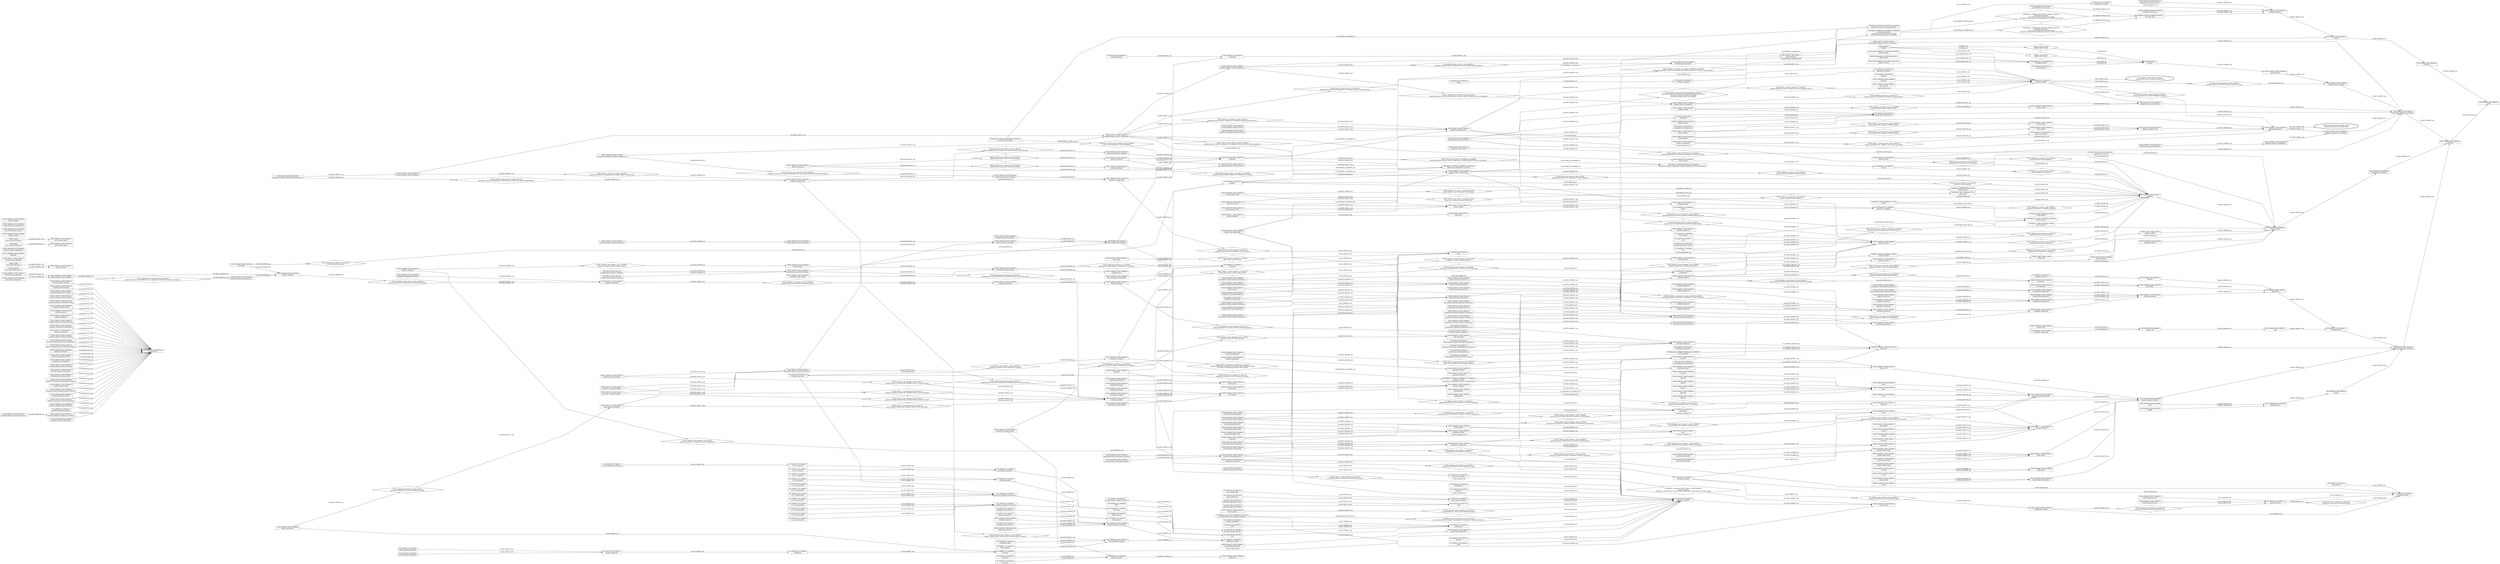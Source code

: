 digraph G {
  splines=polyline;
  rankdir=LR;
  "ObsoleteClass" [ label="\"ObsoleteClass::ObsoleteClass::
ObsoleteClass\"" shape="box" ];
  "GENO_0000722" [ label="\"GENO_0000722::GENO_0000722::
amino acid sequence\"" shape="box" ];
  "GENO_0000504" [ label="\"GENO_0000504::GENO_0000504::
reagent targeted gene\"" shape="box" ];
  "GENO_0000625" [ label="\"GENO_0000625::GENO_0000625::
gpos25\"" shape="box" ];
  "GENO_0000952" [ label="\"GENO_0000952::GENO_0000952::
sex-limited autosomal dominant inheritance\"" shape="box" ];
  "SO_1000040" [ label="\"SO_1000040::SO_1000040::
inverted_tandem_duplication\"" shape="box" ];
  "SO_1000173" [ label="\"SO_1000173::SO_1000173::
tandem_duplication\"" shape="box" ];
  "GENO_0000879" [ label="\"GENO_0000879::GENO_0000879::
paternal allele origin\"" shape="box" ];
  "GENO_0000516" [ label="\"GENO_0000516::GENO_0000516::
single locus complement\"" shape="box" ];
  "GENO_0000637" [ label="\"GENO_0000637::GENO_0000637::
regulatory transgene region\"" shape="box" ];
  "PCO_0000000" [ label="\"PCO_0000000::PCO_0000000::
collection of organisms\"" shape="box" ];
  "GENO_0000528" [ label="\"GENO_0000528::GENO_0000528::
transiently-expressed transgene complement\"" shape="box" ];
  "GENO_0000649" [ label="\"GENO_0000649::GENO_0000649::
unspecified background genotype\"" shape="box" ];
  "CHEBI_23367" [ label="\"CHEBI_23367::CHEBI_23367::
molecular entity\"" shape="box" ];
  "UBERON_0001062" [ label="\"UBERON_0001062::UBERON_0001062::
anatomical entity\"" shape="box" ];
  "ZP_0000755" [ label="\"ZP_0000755::ZP_0000755::
abnormal(ly) disrupted  diencephalon development\"" shape="box" ];
  "GENO_0000624" [ label="\"GENO_0000624::GENO_0000624::
gpos50\"" shape="box" ];
  "GENO_0000515" [ label="\"GENO_0000515::GENO_0000515::
variant gene allele\"" shape="box" ];
  "GENO_0000721" [ label="\"GENO_0000721::GENO_0000721::
RNA sequence\"" shape="box" ];
  "SO_0000289" [ label="\"SO_0000289::SO_0000289::
microsatellite\"" shape="box" ];
  "GENO_0000878" [ label="\"GENO_0000878::GENO_0000878::
maternal allele origin\"" shape="box" ];
  "GENO_0000527" [ label="\"GENO_0000527::GENO_0000527::
reagent-targeted gene complement\"" shape="box" ];
  "SO_0001026" [ label="\"SO_0001026::SO_0001026::
genome\"" shape="box" ];
  "CL_0000000" [ label="\"CL_0000000::CL_0000000::
cell\"" shape="box" ];
  "GENO_0000093" [ label="\"GENO_0000093::GENO_0000093::
integrated transgene\"" shape="box" ];
  "GENO_0000647" [ label="\"GENO_0000647::GENO_0000647::
female intrinsic genotype\"" shape="box" ];
  "GENO_0000611" [ label="\"GENO_0000611::GENO_0000611::
background genotype\"" shape="box" ];
  "GENO_0000768" [ label="\"GENO_0000768::GENO_0000768::
obsolete_genomic position\"" shape="box" ];
  "GENO_0000889" [ label="\"GENO_0000889::GENO_0000889::
undetermined inheritance\"" shape="box" ];
  "SO_0000167" [ label="\"SO_0000167::SO_0000167::
promoter\"" shape="box" ];
  "GENO_0000502" [ label="\"GENO_0000502::GENO_0000502::
wild-type gene\"" shape="box" ];
  "GENO_0000623" [ label="\"GENO_0000623::GENO_0000623::
gpos75\"" shape="box" ];
  "GENO_0000877" [ label="\"GENO_0000877::GENO_0000877::
allele origin\"" shape="box" ];
  "SO_0000143" [ label="\"SO_0000143::SO_0000143::
assembly_component\"" shape="box" ];
  "GENO_0000720" [ label="\"GENO_0000720::GENO_0000720::
DNA sequence\"" shape="box" ];
  "SO_0005836" [ label="\"SO_0005836::SO_0005836::
regulatory_region\"" shape="box" ];
  "NCBITaxon_8090" [ label="\"NCBITaxon_8090::NCBITaxon_8090::
Oryzias latipes\"" shape="box" ];
  "SO_0000034" [ label="\"SO_0000034::SO_0000034::
morpholino_oligo\"" shape="box" ];
  "GENO_0000092" [ label="\"GENO_0000092::GENO_0000092::
gene trap insertion\"" shape="box" ];
  "GENO_0000659" [ label="\"GENO_0000659::GENO_0000659::
sequence feature complement\"" shape="box" ];
  "HsapDv_0000000" [ label="\"HsapDv_0000000::HsapDv_0000000::
human life cycle stage\"" shape="box" ];
  "IAO_0000030" [ label="\"IAO_0000030::IAO_0000030::
information content entity\"" shape="box" ];
  "SO_0000902" [ label="\"SO_0000902::SO_0000902::
transgene\"" shape="box" ];
  "SO_0001013" [ label="\"SO_0001013::SO_0001013::
MNP\"" shape="box" ];
  "GENO_0000525" [ label="\"GENO_0000525::GENO_0000525::
effective genotype\"" shape="box" ];
  "GENO_0000646" [ label="\"GENO_0000646::GENO_0000646::
male intrinsic genotype\"" shape="box" ];
  "GENO_0000876" [ label="\"GENO_0000876::GENO_0000876::
obsolete_genetic dosage\"" shape="box" ];
  "GENO_0000501" [ label="\"GENO_0000501::GENO_0000501::
wild-type allele\"" shape="box" ];
  "GENO_0000622" [ label="\"GENO_0000622::GENO_0000622::
gpos100\"" shape="box" ];
  "GENO_0000779" [ label="\"GENO_0000779::GENO_0000779::
biological sequence unit\"" shape="box" ];
  "30269" [ label="\"30269::30269::
danio rerio shha gene\"" shape="box" ];
  "GENO_0000513" [ label="\"GENO_0000513::GENO_0000513::
aneusomic\"" shape="box" ];
  "GENO_0000888" [ label="\"GENO_0000888::GENO_0000888::
germline allele origin\"" shape="box" ];
  "GENO_0000091" [ label="\"GENO_0000091::GENO_0000091::
obsolete_experimental insertion\"" shape="box" ];
  "SO_0000804" [ label="\"SO_0000804::SO_0000804::
engineered_region\"" shape="box" ];
  "GENO_0000536" [ label="\"GENO_0000536::GENO_0000536::
genotype\"" shape="box" ];
  "GENO_0000887" [ label="\"GENO_0000887::GENO_0000887::
oryzias latipes strain\"" shape="box" ];
  "GENO_0000415" [ label="\"GENO_0000415::GENO_0000415::
obsolete_reagent sequence feature\"" shape="box" ];
  "GENO_0000875" [ label="\"GENO_0000875::GENO_0000875::
allelic state\"" shape="box" ];
  "GENO_0000512" [ label="\"GENO_0000512::GENO_0000512::
allele\"" shape="box" ];
  "GENO_0000633" [ label="\"GENO_0000633::GENO_0000633::
gpos33\"" shape="box" ];
  "GENO_0000524" [ label="\"GENO_0000524::GENO_0000524::
extrinsic genotype\"" shape="box" ];
  "GENO_0000645" [ label="\"GENO_0000645::GENO_0000645::
genomic genotype (sex-qualified)\"" shape="box" ];
  "GENO_0000778" [ label="\"GENO_0000778::GENO_0000778::
obsolete_sequence information entity\"" shape="box" ];
  "GENO_0000899" [ label="\"GENO_0000899::GENO_0000899::
genomic genotype\"" shape="box" ];
  "SO_0000165" [ label="\"SO_0000165::SO_0000165::
enhancer\"" shape="box" ];
  "GENO_0000500" [ label="\"GENO_0000500::GENO_0000500::
ancestral polymorphic allele\"" shape="box" ];
  "GENO_0000621" [ label="\"GENO_0000621::GENO_0000621::
gvar\"" shape="box" ];
  "SO_0001784" [ label="\"SO_0001784::SO_0001784::
complex_structural_alteration\"" shape="box" ];
  "SO_0001483" [ label="\"SO_0001483::SO_0001483::
SNV\"" shape="box" ];
  "SO_0001059" [ label="\"SO_0001059::SO_0001059::
sequence_alteration\"" shape="box" ];
  "GENO_0000777" [ label="\"GENO_0000777::GENO_0000777::
variant genomic genotype\"" shape="box" ];
  "GENO_0000898" [ label="\"GENO_0000898::GENO_0000898::
obsolete_haplotype block\"" shape="box" ];
  "GENO_0000886" [ label="\"GENO_0000886::GENO_0000886::
allelic phase\"" shape="box" ];
  "GENO_0000644" [ label="\"GENO_0000644::GENO_0000644::
karyotype\"" shape="box" ];
  "GENO_0000402" [ label="\"GENO_0000402::GENO_0000402::
compound heterozygous\"" shape="box" ];
  "GENO_0000620" [ label="\"GENO_0000620::GENO_0000620::
gneg\"" shape="box" ];
  "GENO_0000850" [ label="\"GENO_0000850::GENO_0000850::
P-element construct\"" shape="box" ];
  "GENO_0000511" [ label="\"GENO_0000511::GENO_0000511::
wild-type\"" shape="box" ];
  "GENO_0000632" [ label="\"GENO_0000632::GENO_0000632::
gpos66\"" shape="box" ];
  "GENO_0000874" [ label="\"GENO_0000874::GENO_0000874::
repeat region alteration\"" shape="box" ];
  "SO_0001785" [ label="\"SO_0001785::SO_0001785::
structural_alteration\"" shape="box" ];
  "ONTORELA_C6eeefcf9" [ label="\"ONTORELA_C6eeefcf9::ONTORELA_C6eeefcf9::
genotype or (is part of some genotype)\"" shape="box" ];
  "ERO_0002002" [ label="\"ERO_0002002::ERO_0002002::
embryonic stem cell line\"" shape="box" ];
  "GENO_0000788" [ label="\"GENO_0000788::GENO_0000788::
sequence feature attribute\"" shape="box" ];
  "GENO_0000897" [ label="\"GENO_0000897::GENO_0000897::
genomic entity\"" shape="box" ];
  "GENO_0000534" [ label="\"GENO_0000534::GENO_0000534::
reagent-targeted gene subregion\"" shape="box" ];
  "GENO_0000667" [ label="\"GENO_0000667::GENO_0000667::
reporter transgene\"" shape="box" ];
  "SO_0000199" [ label="\"SO_0000199::SO_0000199::
translocation\"" shape="box" ];
  "GENO_0000861" [ label="\"GENO_0000861::GENO_0000861::
extra-chromosomal transgene\"" shape="box" ];
  "GENO_0000885" [ label="\"GENO_0000885::GENO_0000885::
diplotype\"" shape="box" ];
  "GENO_0000873" [ label="\"GENO_0000873::GENO_0000873::
microsatellite alteration\"" shape="box" ];
  "OBI_0000435" [ label="\"OBI_0000435::OBI_0000435::
genotyping assay\"" shape="box" ];
  "SO_0000704" [ label="\"SO_0000704::SO_0000704::
gene\"" shape="box" ];
  "ENVO_01000254" [ label="\"ENVO_01000254::ENVO_01000254::
environmental system\"" shape="box" ];
  "GENO_0000339" [ label="\"GENO_0000339::GENO_0000339::
lost aneusomic chromosome\"" shape="box" ];
  "GENO_0000666" [ label="\"GENO_0000666::GENO_0000666::
gene part\"" shape="box" ];
  "ZP_0005692" [ label="\"ZP_0005692::ZP_0005692::
abnormal(ly) absent adaxial cell\"" shape="box" ];
  "GENO_0000642" [ label="\"GENO_0000642::GENO_0000642::
selectable marker transgene\"" shape="box" ];
  "GENO_0000872" [ label="\"GENO_0000872::GENO_0000872::
genomic sequence complement\"" shape="box" ];
  "GENO_0000533" [ label="\"GENO_0000533::GENO_0000533::
gene knockdown reagent\"" shape="box" ];
  "SO_0000105" [ label="\"SO_0000105::SO_0000105::
chromosome arm\"" shape="box" ];
  "SO_0000577" [ label="\"SO_0000577::SO_0000577::
centromere\"" shape="box" ];
  "GENO_0000108" [ label="\"GENO_0000108::GENO_0000108::
material genome\"" shape="box" ];
  "SO_0000783" [ label="\"SO_0000783::SO_0000783::
engineered\"" shape="box" ];
  "SO_1000036" [ label="\"SO_1000036::SO_1000036::
inversion\"" shape="box" ];
  "GENO_0000338" [ label="\"GENO_0000338::GENO_0000338::
gained aneusomic chromosome\"" shape="box" ];
  "OBI_0600043" [ label="\"OBI_0600043::OBI_0600043::
genetic modification technique\"" shape="box" ];
  "SO_0000771" [ label="\"SO_0000771::SO_0000771::
QTL\"" shape="box" ];
  "SO_1000024" [ label="\"SO_1000024::SO_1000024::
A_to_C_transversion\"" shape="box" ];
  "SO_0001218" [ label="\"SO_0001218::SO_0001218::
transgenic_insertion\"" shape="box" ];
  "SO_1000012" [ label="\"SO_1000012::SO_1000012::
C_to_T_transition_at_pCpG_site\"" shape="box" ];
  "GENO_0000883" [ label="\"GENO_0000883::GENO_0000883::
obsolete_gametic\"" shape="box" ];
  "GENO_0000871" [ label="\"GENO_0000871::GENO_0000871::
obsolete_haplotype\"" shape="box" ];
  "GO_0003674" [ label="\"GO_0003674::GO_0003674::
molecular function\"" shape="box" ];
  "GENO_0000870" [ label="\"GENO_0000870::GENO_0000870::
obsolete_sequence feature collection\"" shape="box" ];
  "CHEBI_33696" [ label="\"CHEBI_33696::CHEBI_33696::
nucleic acid\"" shape="box" ];
  "GENO_0000119" [ label="\"GENO_0000119::GENO_0000119::
danio rerio strain\"" shape="box" ];
  "SO_1000025" [ label="\"SO_1000025::SO_1000025::
A_to_T_transversion\"" shape="box" ];
  "SO_1000013" [ label="\"SO_1000013::SO_1000013::
T_to_C_transition\"" shape="box" ];
  "GENO_0000458" [ label="\"GENO_0000458::GENO_0000458::
simple heterozygous\"" shape="box" ];
  "GENO_0000688" [ label="\"GENO_0000688::GENO_0000688::
terminus\"" shape="box" ];
  "GENO_0000773" [ label="\"GENO_0000773::GENO_0000773::
variation attribute\"" shape="box" ];
  "GENO_0000882" [ label="\"GENO_0000882::GENO_0000882::
somatic allele origin\"" shape="box" ];
  "GENO_0000640" [ label="\"GENO_0000640::GENO_0000640::
reporter region\"" shape="box" ];
  "UPHENO_0001001" [ label="\"UPHENO_0001001::UPHENO_0001001::
Phenotype\"" shape="box" ];
  "GENO_0000881" [ label="\"GENO_0000881::GENO_0000881::
unknown allele origin\"" shape="box" ];
  "GENO_0000106" [ label="\"GENO_0000106::GENO_0000106::
genomic material\"" shape="box" ];
  "SO_0001410" [ label="\"SO_0001410::SO_0001410::
experimental_feature\"" shape="box" ];
  "GENO_0000009" [ label="\"GENO_0000009::GENO_0000009::
genomic variation complement\"" shape="box" ];
  "GENO_0000118" [ label="\"GENO_0000118::GENO_0000118::
mus musculus strain\"" shape="box" ];
  "SO_0000248" [ label="\"SO_0000248::SO_0000248::
sequence_length_variation\"" shape="box" ];
  "BothStrandsPosition" [ label="\"BothStrandsPosition::BothStrandsPosition::
Both strands\"" shape="box" ];
  "SO_1000022" [ label="\"SO_1000022::SO_1000022::
T_to_G_transversion\"" shape="box" ];
  "GENO_0000324" [ label="\"GENO_0000324::GENO_0000324::
obsolete_chromosome complement\"" shape="box" ];
  "SO_1000010" [ label="\"SO_1000010::SO_1000010::
pyrimidine_transition\"" shape="box" ];
  "GENO_0000772" [ label="\"GENO_0000772::GENO_0000772::
obsolete_unspecified\"" shape="box" ];
  "GENO_0000893" [ label="\"GENO_0000893::GENO_0000893::
homoplasmic mitochondrial inheritance\"" shape="box" ];
  "OBI_0001148" [ label="\"OBI_0001148::OBI_0001148::
targeted gene knock-out technique\"" shape="box" ];
  "ERO_0002003" [ label="\"ERO_0002003::ERO_0002003::
stem cell line\"" shape="box" ];
  "NCBITaxon_9606" [ label="\"NCBITaxon_9606::NCBITaxon_9606::
Homo sapiens\"" shape="box" ];
  "GENO_0000892" [ label="\"GENO_0000892::GENO_0000892::
heteroplasmic mitochondrial inheritance\"" shape="box" ];
  "GENO_0000880" [ label="\"GENO_0000880::GENO_0000880::
de novo allele origin\"" shape="box" ];
  "SO_1000035" [ label="\"SO_1000035::SO_1000035::
duplication\"" shape="box" ];
  "SO_1000023" [ label="\"SO_1000023::SO_1000023::
purine_to_pyrimidine_transversion\"" shape="box" ];
  "SO_1000011" [ label="\"SO_1000011::SO_1000011::
C_to_T_transition\"" shape="box" ];
  "ONTORELA_C3009a2bd" [ label="\"ONTORELA_C3009a2bd::ONTORELA_C3009a2bd::
developmental process
 and ((starts during some life cycle stage)
 and (ends during some life cycle stage))\"" shape="box" ];
  "ONTORELA_C349f0240" [ label="\"ONTORELA_C349f0240::ONTORELA_C349f0240::
single locus complement or genome\"" shape="box" ];
  "GENO_0000782" [ label="\"GENO_0000782::GENO_0000782::
amino acid residue\"" shape="box" ];
  "GENO_0000770" [ label="\"GENO_0000770::GENO_0000770::
phenotypic inheritance process\"" shape="box" ];
  "GENO_0000891" [ label="\"GENO_0000891::GENO_0000891::
contextual allele\"" shape="box" ];
  "SO_0000149" [ label="\"SO_0000149::SO_0000149::
contig\"" shape="box" ];
  "GENO_0000019" [ label="\"GENO_0000019::GENO_0000019::
obsolete_sequence feature collection\"" shape="box" ];
  "SO_0000694" [ label="\"SO_0000694::SO_0000694::
SNP\"" shape="box" ];
  "GENO_0000346" [ label="\"GENO_0000346::GENO_0000346::
aneusomic chromosome\"" shape="box" ];
  "SO_1000032" [ label="\"SO_1000032::SO_1000032::
indel\"" shape="box" ];
  "SO_1000020" [ label="\"SO_1000020::SO_1000020::
C_to_G_transversion\"" shape="box" ];
  "BFO_0000031" [ label="\"BFO_0000031::BFO_0000031::
generically dependent continuant\"" shape="box" ];
  "GENO_0000685" [ label="\"GENO_0000685::GENO_0000685::
novel\"" shape="box" ];
  "PCO_0000020" [ label="\"PCO_0000020::PCO_0000020::
family\"" shape="box" ];
  "OBI_0000011" [ label="\"OBI_0000011::OBI_0000011::
planned process\"" shape="box" ];
  "GO_0032502" [ label="\"GO_0032502::GO_0032502::
developmental process\"" shape="box" ];
  "GENO_0000660" [ label="\"GENO_0000660::GENO_0000660::
genomic feature complement\"" shape="box" ];
  "GENO_0000890" [ label="\"GENO_0000890::GENO_0000890::
canonical allele\"" shape="box" ];
  "GENO_0000781" [ label="\"GENO_0000781::GENO_0000781::
RNA residue\"" shape="box" ];
  "GENO_0000139" [ label="\"GENO_0000139::GENO_0000139::
heritable\"" shape="box" ];
  "SO_0001019" [ label="\"SO_0001019::SO_0001019::
copy_number_variation\"" shape="box" ];
  "SO_0001479" [ label="\"SO_0001479::SO_0001479::
enhancer_trap_construct\"" shape="box" ];
  "SO_1000021" [ label="\"SO_1000021::SO_1000021::
T_to_A_transversion\"" shape="box" ];
  "GENO_0000345" [ label="\"GENO_0000345::GENO_0000345::
lost aneusomic chromosomal segment\"" shape="box" ];
  "GENO_0000684" [ label="\"GENO_0000684::GENO_0000684::
novel replicon\"" shape="box" ];
  "GENO_0000575" [ label="\"GENO_0000575::GENO_0000575::
zebrafish phenotype\"" shape="box" ];
  "OBI_0001149" [ label="\"OBI_0001149::OBI_0001149::
targeted gene knock-in technique\"" shape="box" ];
  "GENO_0000780" [ label="\"GENO_0000780::GENO_0000780::
DNA residue\"" shape="box" ];
  "GENO_0000029" [ label="\"GENO_0000029::GENO_0000029::
obsolete_reference single locus complement\"" shape="box" ];
  "GENO_0000138" [ label="\"GENO_0000138::GENO_0000138::
heritabililty\"" shape="box" ];
  "GENO_0000017" [ label="\"GENO_0000017::GENO_0000017::
reference sequence\"" shape="box" ];
  "SO_0000159" [ label="\"SO_0000159::SO_0000159::
deletion\"" shape="box" ];
  "SO_0001478" [ label="\"SO_0001478::SO_0001478::
promoter_trap_construct\"" shape="box" ];
  "GENO_0000477" [ label="\"GENO_0000477::GENO_0000477::
polymorphic\"" shape="box" ];
  "SO_0000341" [ label="\"SO_0000341::SO_0000341::
chromosome band\"" shape="box" ];
  "GENO_0000344" [ label="\"GENO_0000344::GENO_0000344::
gained aneusomic chromosomal segment\"" shape="box" ];
  "GENO_0000113" [ label="\"GENO_0000113::GENO_0000113::
taxonomic group\"" shape="box" ];
  "GENO_0000125" [ label="\"GENO_0000125::GENO_0000125::
obsolete_sequence feature collection attribute\"" shape="box" ];
  "GENO_0000137" [ label="\"GENO_0000137::GENO_0000137::
unspecified zygosity\"" shape="box" ];
  "GENO_0000149" [ label="\"GENO_0000149::GENO_0000149::
X-linked recessive inheritance\"" shape="box" ];
  "SO_0001477" [ label="\"SO_0001477::SO_0001477::
gene_trap_construct\"" shape="box" ];
  "SO_0000110" [ label="\"SO_0000110::SO_0000110::
sequence_feature\"" shape="box" ];
  "SO_0000340" [ label="\"SO_0000340::SO_0000340::
chromosome\"" shape="box" ];
  "GENO_0000476" [ label="\"GENO_0000476::GENO_0000476::
variant\"" shape="box" ];
  "GENO_0000343" [ label="\"GENO_0000343::GENO_0000343::
aneusomic chromosomal part\"" shape="box" ];
  "BFO_0000040" [ label="\"BFO_0000040::BFO_0000040::
material entity\"" shape="box" ];
  "NCBITaxon_7955" [ label="\"NCBITaxon_7955::NCBITaxon_7955::
Danio rerio\"" shape="box" ];
  "GENO_0000112" [ label="\"GENO_0000112::GENO_0000112::
strain or breed\"" shape="box" ];
  "GENO_0000136" [ label="\"GENO_0000136::GENO_0000136::
homozygous\"" shape="box" ];
  "GENO_0000148" [ label="\"GENO_0000148::GENO_0000148::
autosomal recessive inheritance\"" shape="box" ];
  "GENO_0000681" [ label="\"GENO_0000681::GENO_0000681::
novel extrachromosomal replicon\"" shape="box" ];
  "SO_1000008" [ label="\"SO_1000008::SO_1000008::
point_mutation\"" shape="box" ];
  "SO_0001505" [ label="\"SO_0001505::SO_0001505::
reference genome sequence\"" shape="box" ];
  "BFO_0000023" [ label="\"BFO_0000023::BFO_0000023::
role\"" shape="box" ];
  "GENO_0000499" [ label="\"GENO_0000499::GENO_0000499::
minor polymorphic allele\"" shape="box" ];
  "OBI_0100026" [ label="\"OBI_0100026::OBI_0100026::
organism\"" shape="box" ];
  "GENO_0000014" [ label="\"GENO_0000014::GENO_0000014::
gene allele\"" shape="box" ];
  "GENO_0000002" [ label="\"GENO_0000002::GENO_0000002::
variant allele\"" shape="box" ];
  "GENO_0000135" [ label="\"GENO_0000135::GENO_0000135::
heterozygous\"" shape="box" ];
  "GENO_0000147" [ label="\"GENO_0000147::GENO_0000147::
autosomal dominant inheritance\"" shape="box" ];
  "GENO_0000680" [ label="\"GENO_0000680::GENO_0000680::
obsolete_null feature\"" shape="box" ];
  "SO_1000009" [ label="\"SO_1000009::SO_1000009::
transition\"" shape="box" ];
  "ONTORELA_C6cdb8ddf" [ label="\"ONTORELA_C6cdb8ddf::ONTORELA_C6cdb8ddf::
genomic feature complement or qualified genomic feature complement\"" shape="box" ];
  "BFO_0000034" [ label="\"BFO_0000034::BFO_0000034::
function\"" shape="box" ];
  "GENO_0000498" [ label="\"GENO_0000498::GENO_0000498::
major polymorphic allele\"" shape="box" ];
  "GENO_0000111" [ label="\"GENO_0000111::GENO_0000111::
human population\"" shape="box" ];
  "GENO_0000919" [ label="\"GENO_0000919::GENO_0000919::
qualified sequence feature\"" shape="box" ];
  "GENO_0000907" [ label="\"GENO_0000907::GENO_0000907::
gene product\"" shape="box" ];
  "OBI_0000181" [ label="\"OBI_0000181::OBI_0000181::
population\"" shape="box" ];
  "6469" [ label="\"6469::6469::
homo sapiens SHH gene\"" shape="box" ];
  "20423" [ label="\"20423::20423::
mus musculus shh gene\"" shape="box" ];
  "ZP_0000386" [ label="\"ZP_0000386::ZP_0000386::
abnormal(ly) absent dorso-rostral cluster\"" shape="box" ];
  "GENO_0000134" [ label="\"GENO_0000134::GENO_0000134::
hemizygous\"" shape="box" ];
  "GENO_0000146" [ label="\"GENO_0000146::GENO_0000146::
X-linked dominant inheritance\"" shape="box" ];
  "GENO_0000037" [ label="\"GENO_0000037::GENO_0000037::
obsolete_unspecified feature\"" shape="box" ];
  "NCBITaxon_10239" [ label="\"NCBITaxon_10239::NCBITaxon_10239::
Viruses\"" shape="box" ];
  "SO_1000018" [ label="\"SO_1000018::SO_1000018::
pyrimidine_to_purine_transversion\"" shape="box" ];
  "StrandedPosition" [ label="\"StrandedPosition::StrandedPosition::
Stranded position\"" shape="box" ];
  "GENO_0000497" [ label="\"GENO_0000497::GENO_0000497::
polymorphic allele\"" shape="box" ];
  "GENO_0000918" [ label="\"GENO_0000918::GENO_0000918::
organellar plasmy\"" shape="box" ];
  "GENO_0000036" [ label="\"GENO_0000036::GENO_0000036::
reference allele\"" shape="box" ];
  "GENO_0000145" [ label="\"GENO_0000145::GENO_0000145::
incomplete autosomal dominant inheritance\"" shape="box" ];
  "GENO_0000169" [ label="\"GENO_0000169::GENO_0000169::
random genetic insertion technique\"" shape="box" ];
  "GENO_0000351" [ label="\"GENO_0000351::GENO_0000351::
biological process\"" shape="box" ];
  "GENO_0000460" [ label="\"GENO_0000460::GENO_0000460::
transgene part\"" shape="box" ];
  "SO_0000207" [ label="\"SO_0000207::SO_0000207::
simple_sequence_length_variation\"" shape="box" ];
  "SO_1000019" [ label="\"SO_1000019::SO_1000019::
C_to_A_transversion\"" shape="box" ];
  "SO_0000667" [ label="\"SO_0000667::SO_0000667::
insertion\"" shape="box" ];
  "MP_0000001" [ label="\"MP_0000001::MP_0000001::
mammalian phenotype\"" shape="box" ];
  "BFO_0000020" [ label="\"BFO_0000020::BFO_0000020::
specifically dependent continuant\"" shape="box" ];
  "GENO_0000000" [ label="\"GENO_0000000::GENO_0000000::
genomic genotype (sex-agnostic)\"" shape="box" ];
  "GENO_0000133" [ label="\"GENO_0000133::GENO_0000133::
zygosity\"" shape="box" ];
  "GENO_0000929" [ label="\"GENO_0000929::GENO_0000929::
multifactorial inheritance\"" shape="box" ];
  "OBI_0000086" [ label="\"OBI_0000086::OBI_0000086::
reagent role\"" shape="box" ];
  "GENO_0000047" [ label="\"GENO_0000047::GENO_0000047::
danio rerio gene\"" shape="box" ];
  "PATO_0000016" [ label="\"PATO_0000016::PATO_0000016::
obsolete_color brightness\"" shape="box" ];
  "GENO_0000495" [ label="\"GENO_0000495::GENO_0000495::
expression construct\"" shape="box" ];
  "SO_1000016" [ label="\"SO_1000016::SO_1000016::
G_to_A_transition\"" shape="box" ];
  "BFO_0000015" [ label="\"BFO_0000015::BFO_0000015::
process\"" shape="box" ];
  "BFO_0000003" [ label="\"BFO_0000003::BFO_0000003::
occurrent\"" shape="box" ];
  "GENO_0000132" [ label="\"GENO_0000132::GENO_0000132::
in trans\"" shape="box" ];
  "GENO_0000144" [ label="\"GENO_0000144::GENO_0000144::
complete autosomal dominant inheritance\"" shape="box" ];
  "GENO_0000928" [ label="\"GENO_0000928::GENO_0000928::
clonal\"" shape="box" ];
  "GENO_0000916" [ label="\"GENO_0000916::GENO_0000916::
haplotype block\"" shape="box" ];
  "GENO_0000904" [ label="\"GENO_0000904::GENO_0000904::
organismal entity\"" shape="box" ];
  "ERO_0000007" [ label="\"ERO_0000007::ERO_0000007::
technique\"" shape="box" ];
  "GENO_0000494" [ label="\"GENO_0000494::GENO_0000494::
extrachromosomal replicon\"" shape="box" ];
  "GENO_0000482" [ label="\"GENO_0000482::GENO_0000482::
genetic material\"" shape="box" ];
  "SO_1000017" [ label="\"SO_1000017::SO_1000017::
transversion\"" shape="box" ];
  "SO_1000005" [ label="\"SO_1000005::SO_1000005::
complex_substitution\"" shape="box" ];
  "SO_0001500" [ label="\"SO_0001500::SO_0001500::
heritable_phenotypic_marker\"" shape="box" ];
  "BFO_0000002" [ label="\"BFO_0000002::BFO_0000002::
continuant\"" shape="box" ];
  "GENO_0000010" [ label="\"GENO_0000010::GENO_0000010::
background genome\"" shape="box" ];
  "GENO_0000131" [ label="\"GENO_0000131::GENO_0000131::
in cis\"" shape="box" ];
  "GENO_0000143" [ label="\"GENO_0000143::GENO_0000143::
co-dominant autosomal inheritance\"" shape="box" ];
  "GENO_0000022" [ label="\"GENO_0000022::GENO_0000022::
obsolete_genomic feature collection\"" shape="box" ];
  "GENO_0000818" [ label="\"GENO_0000818::GENO_0000818::
modification-qualified sequence feature\"" shape="box" ];
  "GENO_0000939" [ label="\"GENO_0000939::GENO_0000939::
co-dominant X-linked inheritance\"" shape="box" ];
  "GENO_0000927" [ label="\"GENO_0000927::GENO_0000927::
constitutional\"" shape="box" ];
  "GENO_0000915" [ label="\"GENO_0000915::GENO_0000915::
haplotype\"" shape="box" ];
  "CLO_0000031" [ label="\"CLO_0000031::CLO_0000031::
cell line\"" shape="box" ];
  "GENO_0000057" [ label="\"GENO_0000057::GENO_0000057::
mus musculus gene\"" shape="box" ];
  "GENO_0000481" [ label="\"GENO_0000481::GENO_0000481::
genomic feature\"" shape="box" ];
  "SO_0000337" [ label="\"SO_0000337::SO_0000337::
RNAi_reagent\"" shape="box" ];
  "SO_1000026" [ label="\"SO_1000026::SO_1000026::
G_to_C_transversion\"" shape="box" ];
  "SO_1000014" [ label="\"SO_1000014::SO_1000014::
purine_transition\"" shape="box" ];
  "SO_1000002" [ label="\"SO_1000002::SO_1000002::
substitution\"" shape="box" ];
  "BFO_0000001" [ label="\"BFO_0000001::BFO_0000001::
entity\"" shape="box" ];
  "GENO_0000142" [ label="\"GENO_0000142::GENO_0000142::
obsolete_dominant inheritance\"" shape="box" ];
  "GENO_0000033" [ label="\"GENO_0000033::GENO_0000033::
variant genome\"" shape="box" ];
  "GENO_0000166" [ label="\"GENO_0000166::GENO_0000166::
targeted gene mutation technique\"" shape="box" ];
  "GENO_0000938" [ label="\"GENO_0000938::GENO_0000938::
incomplete X-linked dominant inheritance\"" shape="box" ];
  "Position" [ label="\"Position::Position::
Position\"" shape="box" ];
  "PATO_0001894" [ label="\"PATO_0001894::PATO_0001894::
phenotypic sex\"" shape="box" ];
  "GENO_0000902" [ label="\"GENO_0000902::GENO_0000902::
genomic locus\"" shape="box" ];
  "GENO_0000926" [ label="\"GENO_0000926::GENO_0000926::
allelic cellular distribution\"" shape="box" ];
  "GENO_0000914" [ label="\"GENO_0000914::GENO_0000914::
reference genome\"" shape="box" ];
  "GENO_0000492" [ label="\"GENO_0000492::GENO_0000492::
mutation\"" shape="box" ];
  "SO_0000699" [ label="\"SO_0000699::SO_0000699::
junction\"" shape="box" ];
  "GENO_0000480" [ label="\"GENO_0000480::GENO_0000480::
mutant\"" shape="box" ];
  "SO_1000039" [ label="\"SO_1000039::SO_1000039::
direct_tandem_duplication\"" shape="box" ];
  "SO_1000027" [ label="\"SO_1000027::SO_1000027::
G_to_T_transversion\"" shape="box" ];
  "SO_1000015" [ label="\"SO_1000015::SO_1000015::
A_to_G_transition\"" shape="box" ];
  "GENO_0000141" [ label="\"GENO_0000141::GENO_0000141::
inheritance pattern\"" shape="box" ];
  "GENO_0000165" [ label="\"GENO_0000165::GENO_0000165::
mutagen treatment technique\"" shape="box" ];
  "GENO_0000719" [ label="\"GENO_0000719::GENO_0000719::
intrinsic genotype\"" shape="box" ];
  "GENO_0000949" [ label="\"GENO_0000949::GENO_0000949::
mitochondrial inheritance\"" shape="box" ];
  "GENO_0000901" [ label="\"GENO_0000901::GENO_0000901::
obsolete_allele cellular context\"" shape="box" ];
  "GENO_0000937" [ label="\"GENO_0000937::GENO_0000937::
complete X-linked dominant inheritance\"" shape="box" ];
  "GENO_0000925" [ label="\"GENO_0000925::GENO_0000925::
obsolete_extrinsic sequence feature attribute\"" shape="box" ];
  "NCBITaxon_10090" [ label="\"NCBITaxon_10090::NCBITaxon_10090::
Mus musculus\"" shape="box" ];
  "GENO_0000394" [ label="\"GENO_0000394::GENO_0000394::
trisomic heterozygous\"" shape="box" ];
  "BFO_0000019" [ label="\"BFO_0000019::BFO_0000019::
quality\"" shape="box" ];
  "GENO_0000491" [ label="\"GENO_0000491::GENO_0000491::
obsolete_mutant allele\"" shape="box" ];
  "GENO_0000140" [ label="\"GENO_0000140::GENO_0000140::
non-heritable\"" shape="box" ];
  "GENO_0000152" [ label="\"GENO_0000152::GENO_0000152::
reference\"" shape="box" ];
  "GENO_0000164" [ label="\"GENO_0000164::GENO_0000164::
genetic insertion technique\"" shape="box" ];
  "GENO_0000839" [ label="\"GENO_0000839::GENO_0000839::
knockdown reagent targeted gene complement\"" shape="box" ];
  "SO_0000281" [ label="\"SO_0000281::SO_0000281::
engineered_foreign_gene\"" shape="box" ];
  "ONTORELA_C55a946a3" [ label="\"ONTORELA_C55a946a3::ONTORELA_C55a946a3::
genomic material
 and (bears_concretization_of some variant allele)\"" shape="box" ];
  "GENO_0000924" [ label="\"GENO_0000924::GENO_0000924::
obsolete_intrinsic sequence feature attribute\"" shape="box" ];
  "GENO_0000912" [ label="\"GENO_0000912::GENO_0000912::
selectable marker region\"" shape="box" ];
  "ONTORELA_C64c7aff2" [ label="\"ONTORELA_C64c7aff2::ONTORELA_C64c7aff2::
cell or Viruses\"" shape="box" ];
  "GENO_0000948" [ label="\"GENO_0000948::GENO_0000948::
W-linked inheritance\"" shape="box" ];
  "GENO_0000815" [ label="\"GENO_0000815::GENO_0000815::
sequence feature location\"" shape="box" ];
  "GENO_0000936" [ label="\"GENO_0000936::GENO_0000936::
X-linked inheritance\"" shape="box" ];
  "UBERON_0000105" [ label="\"UBERON_0000105::UBERON_0000105::
life cycle stage\"" shape="box" ];
  "GENO_0000393" [ label="\"GENO_0000393::GENO_0000393::
trisomic homozygous\"" shape="box" ];
  "GENO_0000030" [ label="\"GENO_0000030::GENO_0000030::
variant single locus complement\"" shape="box" ];
  "GENO_0000911" [ label="\"GENO_0000911::GENO_0000911::
selectable marker role\"" shape="box" ];
  "ONTORELA_C50fc6ccd" [ label="\"ONTORELA_C50fc6ccd::ONTORELA_C50fc6ccd::
is part of some genotype\"" shape="box" ];
  "GENO_0000054" [ label="\"GENO_0000054::GENO_0000054::
homo sapiens gene\"" shape="box" ];
  "GENO_0000042" [ label="\"GENO_0000042::GENO_0000042::
obsolete_reference junction\"" shape="box" ];
  "GENO_0000175" [ label="\"GENO_0000175::GENO_0000175::
random transgene insertion technique\"" shape="box" ];
  "GENO_0000935" [ label="\"GENO_0000935::GENO_0000935::
allosomal inheritance\"" shape="box" ];
  "GENO_0000923" [ label="\"GENO_0000923::GENO_0000923::
genetic dosage\"" shape="box" ];
  "GENO_0000947" [ label="\"GENO_0000947::GENO_0000947::
Z-linked reccessive inheritance\"" shape="box" ];
  "IAO_0000102" [ label="\"IAO_0000102::IAO_0000102::
data about an ontology part\"" shape="box" ];
  "GENO_0000392" [ label="\"GENO_0000392::GENO_0000392::
aneusomic zygosity\"" shape="box" ];
  "BFO_0000017" [ label="\"BFO_0000017::BFO_0000017::
realizable entity\"" shape="box" ];
  "GENO_0000150" [ label="\"GENO_0000150::GENO_0000150::
obsolete_autosomal recessive inheritance\"" shape="box" ];
  "GENO_0000922" [ label="\"GENO_0000922::GENO_0000922::
biological sequence complement\"" shape="box" ];
  "GENO_0000910" [ label="\"GENO_0000910::GENO_0000910::
reporter role\"" shape="box" ];
  "GENO_0000174" [ label="\"GENO_0000174::GENO_0000174::
targeted knock-in technique\"" shape="box" ];
  "GENO_0000619" [ label="\"GENO_0000619::GENO_0000619::
gpos\"" shape="box" ];
  "GENO_0000946" [ label="\"GENO_0000946::GENO_0000946::
co-dominant Z-linked inheritance\"" shape="box" ];
  "ReverseStrandPosition" [ label="\"ReverseStrandPosition::ReverseStrandPosition::
Negative strand\"" shape="box" ];
  "GENO_0000934" [ label="\"GENO_0000934::GENO_0000934::
autosomal inheritance\"" shape="box" ];
  "SO_0001742" [ label="\"SO_0001742::SO_0001742::
copy_number_gain\"" shape="box" ];
  "GENO_0000391" [ label="\"GENO_0000391::GENO_0000391::
disomic zygosity\"" shape="box" ];
  "BFO_0000004" [ label="\"BFO_0000004::BFO_0000004::
independent continuant\"" shape="box" ];
  "BFO_0000016" [ label="\"BFO_0000016::BFO_0000016::
disposition\"" shape="box" ];
  "GENO_0000933" [ label="\"GENO_0000933::GENO_0000933::
monogenic inheritance\"" shape="box" ];
  "GENO_0000173" [ label="\"GENO_0000173::GENO_0000173::
promoter trapping technique\"" shape="box" ];
  "GENO_0000921" [ label="\"GENO_0000921::GENO_0000921::
biological sequence or collection\"" shape="box" ];
  "WBPhenotype_0000886" [ label="\"WBPhenotype_0000886::WBPhenotype_0000886::
worm phenotype\"" shape="box" ];
  "GENO_0000606" [ label="\"GENO_0000606::GENO_0000606::
hemizygous insertion-linked\"" shape="box" ];
  "GENO_0000715" [ label="\"GENO_0000715::GENO_0000715::
qualified genomic feature complement\"" shape="box" ];
  "GENO_0000618" [ label="\"GENO_0000618::GENO_0000618::
chromosomal band intensity\"" shape="box" ];
  "GENO_0000945" [ label="\"GENO_0000945::GENO_0000945::
incomplete Z-linked dominant inheritance\"" shape="box" ];
  "GENO_0000848" [ label="\"GENO_0000848::GENO_0000848::
obsolete_coding sequence alteration\"" shape="box" ];
  "SO_0001743" [ label="\"SO_0001743::SO_0001743::
copy_number_loss\"" shape="box" ];
  "PATO_0000383" [ label="\"PATO_0000383::PATO_0000383::
female\"" shape="box" ];
  "GENO_0000920" [ label="\"GENO_0000920::GENO_0000920::
qualified sequence feature complement\"" shape="box" ];
  "GENO_0000160" [ label="\"GENO_0000160::GENO_0000160::
unspecified life cycle stage\"" shape="box" ];
  "GENO_0000172" [ label="\"GENO_0000172::GENO_0000172::
gene trapping technique\"" shape="box" ];
  "GENO_0000702" [ label="\"GENO_0000702::GENO_0000702::
biological sequence\"" shape="box" ];
  "GENO_0000823" [ label="\"GENO_0000823::GENO_0000823::
allelic genotype\"" shape="box" ];
  "GENO_0000944" [ label="\"GENO_0000944::GENO_0000944::
complete Z-linked dominant inheritance\"" shape="box" ];
  "GENO_0000932" [ label="\"GENO_0000932::GENO_0000932::
polygenic inheritance\"" shape="box" ];
  "HP_0000118" [ label="\"HP_0000118::HP_0000118::
human phenotypic abnormality\"" shape="box" ];
  "GENO_0000629" [ label="\"GENO_0000629::GENO_0000629::
long chromosome arm\"" shape="box" ];
  "GENO_0000714" [ label="\"GENO_0000714::GENO_0000714::
qualified genomic feature\"" shape="box" ];
  "SO_0001744" [ label="\"SO_0001744::SO_0001744::
UPD\"" shape="box" ];
  "GENO_0000605" [ label="\"GENO_0000605::GENO_0000605::
hemizygous Y-linked\"" shape="box" ];
  "ExactPosition" [ label="\"ExactPosition::ExactPosition::
Exact position\"" shape="box" ];
  "399483" [ label="\"399483::399483::
danio rerio cdkn1ca gene\"" shape="box" ];
  "SO_0000637" [ label="\"SO_0000637::SO_0000637::
obsolete_engineered_plasmid\"" shape="box" ];
  "GENO_0000931" [ label="\"GENO_0000931::GENO_0000931::
oligogenic inheritance\"" shape="box" ];
  "GENO_0000171" [ label="\"GENO_0000171::GENO_0000171::
enhancer trapping technique\"" shape="box" ];
  "GENO_0000713" [ label="\"GENO_0000713::GENO_0000713::
qualified sequence feature or collection\"" shape="box" ];
  "GENO_0000701" [ label="\"GENO_0000701::GENO_0000701::
sequence feature or collection\"" shape="box" ];
  "GENO_0000943" [ label="\"GENO_0000943::GENO_0000943::
Z-linked dominant inheritance\"" shape="box" ];
  "ForwardStrandPosition" [ label="\"ForwardStrandPosition::ForwardStrandPosition::
Positive strand\"" shape="box" ];
  "GENO_0000628" [ label="\"GENO_0000628::GENO_0000628::
short chromosome arm\"" shape="box" ];
  "GENO_0000737" [ label="\"GENO_0000737::GENO_0000737::
expression-qualified sequence feature\"" shape="box" ];
  "GENO_0000725" [ label="\"GENO_0000725::GENO_0000725::
obsolete_biological sequence collection\"" shape="box" ];
  "SO_0001745" [ label="\"SO_0001745::SO_0001745::
maternal_uniparental_disomy\"" shape="box" ];
  "GENO_0000604" [ label="\"GENO_0000604::GENO_0000604::
hemizygous X-linked\"" shape="box" ];
  "Region" [ label="\"Region::Region::
Region\"" shape="box" ];
  "GENO_0000616" [ label="\"GENO_0000616::GENO_0000616::
chromosome sub-band\"" shape="box" ];
  "ONTORELA_C78d57b7f" [ label="\"ONTORELA_C78d57b7f::ONTORELA_C78d57b7f::
has subsequence some sequence_alteration\"" shape="box" ];
  "SO_0000830" [ label="\"SO_0000830::SO_0000830::
chromosome part\"" shape="box" ];
  "GENO_0000170" [ label="\"GENO_0000170::GENO_0000170::
targeted genetic insertion technique\"" shape="box" ];
  "GENO_0000942" [ label="\"GENO_0000942::GENO_0000942::
Z-linked inheritance\"" shape="box" ];
  "GENO_0000603" [ label="\"GENO_0000603::GENO_0000603::
heteroplasmic\"" shape="box" ];
  "GENO_0000930" [ label="\"GENO_0000930::GENO_0000930::
digenic inheritance\"" shape="box" ];
  "GENO_0000724" [ label="\"GENO_0000724::GENO_0000724::
obsolete_biological sequence or collection\"" shape="box" ];
  "GENO_0000833" [ label="\"GENO_0000833::GENO_0000833::
genotype-phenotype association\"" shape="box" ];
  "SO_0001746" [ label="\"SO_0001746::SO_0001746::
paternal_uniparental_disomy\"" shape="box" ];
  "GENO_0000736" [ label="\"GENO_0000736::GENO_0000736::
location-qualified sequence feature\"" shape="box" ];
  "GENO_0000506" [ label="\"GENO_0000506::GENO_0000506::
transiently-expressed transgene\"" shape="box" ];
  "ZP_0000199" [ label="\"ZP_0000199::ZP_0000199::
abnormal(ly) malformed endocardium cell\"" shape="box" ];
  "association" [ label="\"association::association::
association\"" shape="box" ];
  "PATO_0000384" [ label="\"PATO_0000384::PATO_0000384::
male\"" shape="box" ];
  "ZP_0005531" [ label="\"ZP_0005531::ZP_0005531::
abnormal(ly) disrupted neutrophil aggregation\"" shape="box" ];
  "GENO_0000602" [ label="\"GENO_0000602::GENO_0000602::
homoplasmic\"" shape="box" ];
  "GENO_0000060" [ label="\"GENO_0000060::GENO_0000060::
obsolete_reference gene allele\"" shape="box" ];
  "GENO_0000614" [ label="\"GENO_0000614::GENO_0000614::
chromosomal region\"" shape="box" ];
  "GENO_0000941" [ label="\"GENO_0000941::GENO_0000941::
Y-linked inheritance\"" shape="box" ];
  "GENO_0000953" [ label="\"GENO_0000953::GENO_0000953::
sex-limited autosomal recessive inheritance\"" shape="box" ];
  "GENO_0000856" [ label="\"GENO_0000856::GENO_0000856::
engineered genetic construct\"" shape="box" ];
  "GENO_0000529" [ label="\"GENO_0000529::GENO_0000529::
expression-variant gene\"" shape="box" ];
  "GENO_0000638" [ label="\"GENO_0000638::GENO_0000638::
expressed transgene region\"" shape="box" ];
  "SO_0000110_GENO_0000703_string" [ label="\"SO_0000110_GENO_0000703_string::
sequence_feature has_sequence_string string\"" shape="doubleoctagon" ];
  "GENO_0000702_GENO_0000896_string" [ label="\"GENO_0000702_GENO_0000896_string::
biological sequence has_string string\"" shape="doubleoctagon" ];
  "GENO_0000722_GENO_0000783_GENO_0000782" [ label="\"GENO_0000722_GENO_0000783_GENO_0000782::
amino acid sequence has_sequence_unit amino acid residue\"" shape="Mdiamond" ];
  "GENO_0000504_GENO_0000447_GENO_0000533" [ label="\"GENO_0000504_GENO_0000447_GENO_0000533::
reagent targeted gene is_gene_target_of gene knockdown reagent\"" shape="Mdiamond" ];
  "GENO_0000504_GENO_0000231_GENO_0000534" [ label="\"GENO_0000504_GENO_0000231_GENO_0000534::
reagent targeted gene has_proper_part reagent-targeted gene subregion\"" shape="Mdiamond" ];
  "GENO_0000516_GENO_0000608_GENO_0000133" [ label="\"GENO_0000516_GENO_0000608_GENO_0000133::
single locus complement has_zygosity zygosity\"" shape="Mdiamond" ];
  "GENO_0000637_RO_0002525_SO_0000902" [ label="\"GENO_0000637_RO_0002525_SO_0000902::
regulatory transgene region is subsequence of transgene\"" shape="Mdiamond" ];
  "PCO_0000000_RO_0002351_OBI_0100026" [ label="\"PCO_0000000_RO_0002351_OBI_0100026::
collection of organisms has member organism\"" shape="Mdiamond" ];
  "GENO_0000528_GENO_0000382_GENO_0000506" [ label="\"GENO_0000528_GENO_0000382_GENO_0000506::
transiently-expressed transgene complement has_variant_part transiently-expressed transgene\"" shape="Mdiamond" ];
  "UBERON_0001062_RO_0001000_OBI_0100026" [ label="\"UBERON_0001062_RO_0001000_OBI_0100026::
anatomical entity derives from organism\"" shape="Mdiamond" ];
  "GENO_0000515_GENO_0000641_SO_0000704" [ label="\"GENO_0000515_GENO_0000641_SO_0000704::
variant gene allele is_variant_allele_of gene\"" shape="Mdiamond" ];
  "GENO_0000515_GENO_0000382_SO_0001059" [ label="\"GENO_0000515_GENO_0000382_SO_0001059::
variant gene allele has_variant_part sequence_alteration\"" shape="Mdiamond" ];
  "GENO_0000721_GENO_0000783_GENO_0000781" [ label="\"GENO_0000721_GENO_0000783_GENO_0000781::
RNA sequence has_sequence_unit RNA residue\"" shape="Mdiamond" ];
  "GENO_0000527_RO_0002351_GENO_0000504" [ label="\"GENO_0000527_RO_0002351_GENO_0000504::
reagent-targeted gene complement has member reagent targeted gene\"" shape="Mdiamond" ];
  "SO_0001026_RO_0002162_OBI_0100026" [ label="\"SO_0001026_RO_0002162_OBI_0100026::
genome in taxon organism\"" shape="Mdiamond" ];
  "GENO_0000093_BFO_0000050_SO_0001218" [ label="\"GENO_0000093_BFO_0000050_SO_0001218::
integrated transgene is part of transgenic_insertion\"" shape="Mdiamond" ];
  "GENO_0000611_IAO_0000219_GENO_0000010" [ label="\"GENO_0000611_IAO_0000219_GENO_0000010::
background genotype denotes background genome\"" shape="Mdiamond" ];
  "GENO_0000720_GENO_0000783_GENO_0000780" [ label="\"GENO_0000720_GENO_0000783_GENO_0000780::
DNA sequence has_sequence_unit DNA residue\"" shape="Mdiamond" ];
  "GENO_0000092_RO_0002353_GENO_0000172" [ label="\"GENO_0000092_RO_0002353_GENO_0000172::
gene trap insertion output of gene trapping technique\"" shape="Mdiamond" ];
  "GENO_0000659_RO_0002351_SO_0000110" [ label="\"GENO_0000659_RO_0002351_SO_0000110::
sequence feature complement has member sequence_feature\"" shape="Mdiamond" ];
  "GENO_0000525_BFO_0000051_GENO_0000719" [ label="\"GENO_0000525_BFO_0000051_GENO_0000719::
effective genotype has part intrinsic genotype\"" shape="Mdiamond" ];
  "GENO_0000525_BFO_0000051_GENO_0000524" [ label="\"GENO_0000525_BFO_0000051_GENO_0000524::
effective genotype has part extrinsic genotype\"" shape="Mdiamond" ];
  "GENO_0000501_GENO_0000683_GENO_0000481" [ label="\"GENO_0000501_GENO_0000683_GENO_0000481::
wild-type allele varies_with genomic feature\"" shape="Mdiamond" ];
  "GENO_0000536_IAO_0000219_ONTORELA_C6cdb8ddf" [ label="\"GENO_0000536_IAO_0000219_ONTORELA_C6cdb8ddf::
genotype denotes genomic feature complement or qualified genomic feature complement\"" shape="Mdiamond" ];
  "GENO_0000887_RO_0002351_NCBITaxon_8090" [ label="\"GENO_0000887_RO_0002351_NCBITaxon_8090::
oryzias latipes strain has member Oryzias latipes\"" shape="Mdiamond" ];
  "GENO_0000645_GENO_0000650_GENO_0000000" [ label="\"GENO_0000645_GENO_0000650_GENO_0000000::
genomic genotype (sex-qualified) has_sex_agnostic_part genomic genotype (sex-agnostic)\"" shape="Mdiamond" ];
  "GENO_0000899_GENO_0000385_GENO_0000611" [ label="\"GENO_0000899_GENO_0000385_GENO_0000611::
genomic genotype has_reference_part background genotype\"" shape="Mdiamond" ];
  "GENO_0000644_IAO_0000219_SO_0001026" [ label="\"GENO_0000644_IAO_0000219_SO_0001026::
karyotype denotes genome\"" shape="Mdiamond" ];
  "GENO_0000897_RO_0002162_OBI_0100026" [ label="\"GENO_0000897_RO_0002162_OBI_0100026::
genomic entity in taxon organism\"" shape="Mdiamond" ];
  "GENO_0000667_BFO_0000051_GENO_0000640" [ label="\"GENO_0000667_BFO_0000051_GENO_0000640::
reporter transgene has part reporter region\"" shape="Mdiamond" ];
  "GENO_0000667_GENO_0000207_SO_0000783" [ label="\"GENO_0000667_GENO_0000207_SO_0000783::
reporter transgene has_sequence_attribute engineered\"" shape="Mdiamond" ];
  "GENO_0000642_GENO_0000207_SO_0000783" [ label="\"GENO_0000642_GENO_0000207_SO_0000783::
selectable marker transgene has_sequence_attribute engineered\"" shape="Mdiamond" ];
  "SO_0000105_BFO_0000050_SO_0000830" [ label="\"SO_0000105_BFO_0000050_SO_0000830::
chromosome arm is part of chromosome part\"" shape="Mdiamond" ];
  "GENO_0000338_GENO_0000207_GENO_0000685" [ label="\"GENO_0000338_GENO_0000207_GENO_0000685::
gained aneusomic chromosome has_sequence_attribute novel\"" shape="Mdiamond" ];
  "OBI_0600043_OBI_0000299_ONTORELA_C55a946a3" [ label="\"OBI_0600043_OBI_0000299_ONTORELA_C55a946a3::
genetic modification technique has_specified_output genomic material
 and (bears_concretization_of some variant allele)\"" shape="Mdiamond" ];
  "SO_0001218_BFO_0000051_GENO_0000093" [ label="\"SO_0001218_BFO_0000051_GENO_0000093::
transgenic_insertion has part integrated transgene\"" shape="Mdiamond" ];
  "GENO_0000119_RO_0002351_NCBITaxon_7955" [ label="\"GENO_0000119_RO_0002351_NCBITaxon_7955::
danio rerio strain has member Danio rerio\"" shape="Mdiamond" ];
  "GENO_0000106_GENO_0000248_ONTORELA_C64c7aff2" [ label="\"GENO_0000106_GENO_0000248_ONTORELA_C64c7aff2::
genomic material is_proper_part_of cell or Viruses\"" shape="Mdiamond" ];
  "GENO_0000106_RO_0000091_GENO_0000139" [ label="\"GENO_0000106_RO_0000091_GENO_0000139::
genomic material has disposition heritable\"" shape="Mdiamond" ];
  "GENO_0000106_BFO_0000050_GENO_0000108" [ label="\"GENO_0000106_BFO_0000050_GENO_0000108::
genomic material is part of material genome\"" shape="Mdiamond" ];
  "ONTORELA_C3009a2bd_RO_0002091_UBERON_0000105" [ label="\"ONTORELA_C3009a2bd_RO_0002091_UBERON_0000105::
developmental process
 and ((starts during some life cycle stage)
 and (ends during some life cycle stage)) starts during life cycle stage\"" shape="Mdiamond" ];
  "ONTORELA_C3009a2bd_RO_0002093_UBERON_0000105" [ label="\"ONTORELA_C3009a2bd_RO_0002093_UBERON_0000105::
developmental process
 and ((starts during some life cycle stage)
 and (ends during some life cycle stage)) ends during life cycle stage\"" shape="Mdiamond" ];
  "GENO_0000891_IAO_0000219_GENO_0000890" [ label="\"GENO_0000891_IAO_0000219_GENO_0000890::
contextual allele denotes canonical allele\"" shape="Mdiamond" ];
  "GENO_0000346_GENO_0000207_GENO_0000513" [ label="\"GENO_0000346_GENO_0000207_GENO_0000513::
aneusomic chromosome has_sequence_attribute aneusomic\"" shape="Mdiamond" ];
  "GENO_0000660_RO_0002351_GENO_0000481" [ label="\"GENO_0000660_RO_0002351_GENO_0000481::
genomic feature complement has member genomic feature\"" shape="Mdiamond" ];
  "GENO_0000660_RO_0002162_OBI_0100026" [ label="\"GENO_0000660_RO_0002162_OBI_0100026::
genomic feature complement in taxon organism\"" shape="Mdiamond" ];
  "GENO_0000684_GENO_0000207_GENO_0000685" [ label="\"GENO_0000684_GENO_0000207_GENO_0000685::
novel replicon has_sequence_attribute novel\"" shape="Mdiamond" ];
  "SO_0000341_BFO_0000050_GENO_0000614" [ label="\"SO_0000341_BFO_0000050_GENO_0000614::
chromosome band is part of chromosomal region\"" shape="Mdiamond" ];
  "SO_0000341_GENO_0000207_GENO_0000618" [ label="\"SO_0000341_GENO_0000207_GENO_0000618::
chromosome band has_sequence_attribute chromosomal band intensity\"" shape="Mdiamond" ];
  "SO_0000110_GENO_0000239_GENO_0000702" [ label="\"SO_0000110_GENO_0000239_GENO_0000702::
sequence_feature has_sequence biological sequence\"" shape="Mdiamond" ];
  "SO_0000110_GENO_0000903_GENO_0000815" [ label="\"SO_0000110_GENO_0000903_GENO_0000815::
sequence_feature has_location sequence feature location\"" shape="Mdiamond" ];
  "GENO_0000343_GENO_0000207_GENO_0000513" [ label="\"GENO_0000343_GENO_0000207_GENO_0000513::
aneusomic chromosomal part has_sequence_attribute aneusomic\"" shape="Mdiamond" ];
  "GENO_0000343_GENO_0000248_SO_0000340" [ label="\"GENO_0000343_GENO_0000248_SO_0000340::
aneusomic chromosomal part is_proper_part_of chromosome\"" shape="Mdiamond" ];
  "GENO_0000112_RO_0002162_OBI_0100026" [ label="\"GENO_0000112_RO_0002162_OBI_0100026::
strain or breed in taxon organism\"" shape="Mdiamond" ];
  "GENO_0000681_GENO_0000207_GENO_0000139" [ label="\"GENO_0000681_GENO_0000207_GENO_0000139::
novel extrachromosomal replicon has_sequence_attribute heritable\"" shape="Mdiamond" ];
  "GENO_0000681_GENO_0000207_GENO_0000685" [ label="\"GENO_0000681_GENO_0000207_GENO_0000685::
novel extrachromosomal replicon has_sequence_attribute novel\"" shape="Mdiamond" ];
  "SO_0001505_RO_0000087_GENO_0000152" [ label="\"SO_0001505_RO_0000087_GENO_0000152::
reference genome sequence has_role reference\"" shape="Mdiamond" ];
  "GENO_0000014_GENO_0000408_SO_0000704" [ label="\"GENO_0000014_GENO_0000408_SO_0000704::
gene allele is_allele_of gene\"" shape="Mdiamond" ];
  "GENO_0000133_RO_0000052_GENO_0000516" [ label="\"GENO_0000133_RO_0000052_GENO_0000516::
zygosity inheres_in single locus complement\"" shape="Mdiamond" ];
  "GENO_0000915_GENO_0000408_GENO_0000916" [ label="\"GENO_0000915_GENO_0000408_GENO_0000916::
haplotype is_allele_of haplotype block\"" shape="Mdiamond" ];
  "GENO_0000915_BFO_0000051_SO_0001059" [ label="\"GENO_0000915_BFO_0000051_SO_0001059::
haplotype has part sequence_alteration\"" shape="Mdiamond" ];
  "CLO_0000031_RO_0001000_OBI_0100026" [ label="\"CLO_0000031_RO_0001000_OBI_0100026::
cell line derives from organism\"" shape="Mdiamond" ];
  "GENO_0000481_RO_0002162_OBI_0100026" [ label="\"GENO_0000481_RO_0002162_OBI_0100026::
genomic feature in taxon organism\"" shape="Mdiamond" ];
  "GENO_0000481_BFO_0000050_SO_0001026" [ label="\"GENO_0000481_BFO_0000050_SO_0001026::
genomic feature is part of genome\"" shape="Mdiamond" ];
  "GENO_0000033_GENO_0000382_SO_0001059" [ label="\"GENO_0000033_GENO_0000382_SO_0001059::
variant genome has_variant_part sequence_alteration\"" shape="Mdiamond" ];
  "GENO_0000166_OBI_0000299_GENO_0000515" [ label="\"GENO_0000166_OBI_0000299_GENO_0000515::
targeted gene mutation technique has_specified_output variant gene allele\"" shape="Mdiamond" ];
  "GENO_0000914_GENO_0000239_SO_0001505" [ label="\"GENO_0000914_GENO_0000239_SO_0001505::
reference genome has_sequence reference genome sequence\"" shape="Mdiamond" ];
  "GENO_0000492_GENO_0000683_GENO_0000501" [ label="\"GENO_0000492_GENO_0000683_GENO_0000501::
mutation varies_with wild-type allele\"" shape="Mdiamond" ];
  "GENO_0000719_IAO_0000219_ONTORELA_C349f0240" [ label="\"GENO_0000719_IAO_0000219_ONTORELA_C349f0240::
intrinsic genotype denotes single locus complement or genome\"" shape="Mdiamond" ];
  "GENO_0000839_GENO_0000382_GENO_0000504" [ label="\"GENO_0000839_GENO_0000382_GENO_0000504::
knockdown reagent targeted gene complement has_variant_part reagent targeted gene\"" shape="Mdiamond" ];
  "SO_0000281_GENO_0000207_SO_0000783" [ label="\"SO_0000281_GENO_0000207_SO_0000783::
engineered_foreign_gene has_sequence_attribute engineered\"" shape="Mdiamond" ];
  "ONTORELA_C55a946a3_GENO_0000211_GENO_0000002" [ label="\"ONTORELA_C55a946a3_GENO_0000211_GENO_0000002::
genomic material
 and (bears_concretization_of some variant allele) bears_concretization_of variant allele\"" shape="Mdiamond" ];
  "ONTORELA_C50fc6ccd_BFO_0000050_GENO_0000536" [ label="\"ONTORELA_C50fc6ccd_BFO_0000050_GENO_0000536::
is part of some genotype is part of genotype\"" shape="Mdiamond" ];
  "GENO_0000174_OBI_0000299_GENO_0000515" [ label="\"GENO_0000174_OBI_0000299_GENO_0000515::
targeted knock-in technique has_specified_output variant gene allele\"" shape="Mdiamond" ];
  "GENO_0000173_OBI_0000299_GENO_0000515" [ label="\"GENO_0000173_OBI_0000299_GENO_0000515::
promoter trapping technique has_specified_output variant gene allele\"" shape="Mdiamond" ];
  "GENO_0000715_GENO_0000726_SO_0000110" [ label="\"GENO_0000715_GENO_0000726_SO_0000110::
qualified genomic feature complement has_sequence_feature sequence_feature\"" shape="Mdiamond" ];
  "GENO_0000715_RO_0002162_OBI_0100026" [ label="\"GENO_0000715_RO_0002162_OBI_0100026::
qualified genomic feature complement in taxon organism\"" shape="Mdiamond" ];
  "GENO_0000715_RO_0002351_GENO_0000714" [ label="\"GENO_0000715_RO_0002351_GENO_0000714::
qualified genomic feature complement has member qualified genomic feature\"" shape="Mdiamond" ];
  "GENO_0000715_GENO_0000726_GENO_0000660" [ label="\"GENO_0000715_GENO_0000726_GENO_0000660::
qualified genomic feature complement has_sequence_feature genomic feature complement\"" shape="Mdiamond" ];
  "GENO_0000920_BFO_0000051_GENO_0000919" [ label="\"GENO_0000920_BFO_0000051_GENO_0000919::
qualified sequence feature complement has part qualified sequence feature\"" shape="Mdiamond" ];
  "GENO_0000920_GENO_0000726_GENO_0000659" [ label="\"GENO_0000920_GENO_0000726_GENO_0000659::
qualified sequence feature complement has_sequence_feature sequence feature complement\"" shape="Mdiamond" ];
  "GENO_0000172_OBI_0000299_GENO_0000515" [ label="\"GENO_0000172_OBI_0000299_GENO_0000515::
gene trapping technique has_specified_output variant gene allele\"" shape="Mdiamond" ];
  "GENO_0000714_GENO_0000726_SO_0000110" [ label="\"GENO_0000714_GENO_0000726_SO_0000110::
qualified genomic feature has_sequence_feature sequence_feature\"" shape="Mdiamond" ];
  "GENO_0000714_RO_0002162_OBI_0100026" [ label="\"GENO_0000714_RO_0002162_OBI_0100026::
qualified genomic feature in taxon organism\"" shape="Mdiamond" ];
  "GENO_0000714_GENO_0000726_GENO_0000481" [ label="\"GENO_0000714_GENO_0000726_GENO_0000481::
qualified genomic feature has_sequence_feature genomic feature\"" shape="Mdiamond" ];
  "GENO_0000171_OBI_0000299_GENO_0000515" [ label="\"GENO_0000171_OBI_0000299_GENO_0000515::
enhancer trapping technique has_specified_output variant gene allele\"" shape="Mdiamond" ];
  "Region_begin_Position" [ label="\"Region_begin_Position::
Region begin Position\"" shape="Mdiamond" ];
  "Region_end_Position" [ label="\"Region_end_Position::
Region end Position\"" shape="Mdiamond" ];
  "GENO_0000616_GENO_0000207_GENO_0000618" [ label="\"GENO_0000616_GENO_0000207_GENO_0000618::
chromosome sub-band has_sequence_attribute chromosomal band intensity\"" shape="Mdiamond" ];
  "GENO_0000616_BFO_0000050_SO_0000341" [ label="\"GENO_0000616_BFO_0000050_SO_0000341::
chromosome sub-band is part of chromosome band\"" shape="Mdiamond" ];
  "ONTORELA_C78d57b7f_RO_0002524_SO_0001059" [ label="\"ONTORELA_C78d57b7f_RO_0002524_SO_0001059::
has subsequence some sequence_alteration has subsequence sequence_alteration\"" shape="Mdiamond" ];
  "GENO_0000170_OBI_0000299_GENO_0000515" [ label="\"GENO_0000170_OBI_0000299_GENO_0000515::
targeted genetic insertion technique has_specified_output variant gene allele\"" shape="Mdiamond" ];
  "GENO_0000833_GENO_0000580_ENVO_01000254" [ label="\"GENO_0000833_GENO_0000580_ENVO_01000254::
genotype-phenotype association has_qualifier environmental system\"" shape="Mdiamond" ];
  "GENO_0000833_association_has_subject_ONTORELA_C6eeefcf9" [ label="\"GENO_0000833_association_has_subject_ONTORELA_C6eeefcf9::
genotype-phenotype association association has subject genotype or (is part of some genotype)\"" shape="Mdiamond" ];
  "GENO_0000833_association_has_object_UPHENO_0001001" [ label="\"GENO_0000833_association_has_object_UPHENO_0001001::
genotype-phenotype association association has object Phenotype\"" shape="Mdiamond" ];
  "GENO_0000833_GENO_0000580_ONTORELA_C3009a2bd" [ label="\"GENO_0000833_GENO_0000580_ONTORELA_C3009a2bd::
genotype-phenotype association has_qualifier developmental process
 and ((starts during some life cycle stage)
 and (ends during some life cycle stage))\"" shape="Mdiamond" ];
  "GENO_0000614_BFO_0000050_SO_0000105" [ label="\"GENO_0000614_BFO_0000050_SO_0000105::
chromosomal region is part of chromosome arm\"" shape="Mdiamond" ];
  "GENO_0000529_GENO_0000443_SO_0000704" [ label="\"GENO_0000529_GENO_0000443_SO_0000704::
expression-variant gene is_expression_variant_of gene\"" shape="Mdiamond" ];
  "GENO_0000638_RO_0002525_SO_0000902" [ label="\"GENO_0000638_RO_0002525_SO_0000902::
expressed transgene region is subsequence of transgene\"" shape="Mdiamond" ];
  "GENO_0000119" -> "GENO_0000112" [ label="\"isa:GENO_0000112_uid" ];
  "SO_1000013" -> "SO_1000010" [ label="\"isa:SO_1000010_uid" ];
  "GENO_0000873" -> "GENO_0000874" [ label="\"isa:GENO_0000874_uid" ];
  "SO_0000143" -> "SO_0001410" [ label="\"isa:SO_0001410_uid" ];
  "GENO_0000779" -> "GENO_0000702" [ label="\"isa:GENO_0000702_uid" ];
  "GENO_0000889" -> "GENO_0000141" [ label="\"isa:GENO_0000141_uid" ];
  "GENO_0000624" -> "GENO_0000619" [ label="\"isa:GENO_0000619_uid" ];
  "SO_0000167" -> "SO_0005836" [ label="\"isa:SO_0005836_uid" ];
  "GENO_0000713" -> "BFO_0000031" [ label="\"isa:BFO_0000031_uid" ];
  "SO_0000704" -> "GENO_0000481" [ label="\"isa:GENO_0000481_uid" ];
  "GENO_0000645" -> "GENO_0000899" [ label="\"isa:GENO_0000899_uid" ];
  "GENO_0000533" -> "SO_0000804" [ label="\"isa:SO_0000804_uid" ];
  "GENO_0000953" -> "GENO_0000148" [ label="\"isa:GENO_0000148_uid" ];
  "GENO_0000498" -> "GENO_0000497" [ label="\"isa:GENO_0000497_uid" ];
  "GENO_0000646" -> "GENO_0000645" [ label="\"isa:GENO_0000645_uid" ];
  "GENO_0000871" -> "ObsoleteClass" [ label="\"isa:ObsoleteClass_uid" ];
  "GENO_0000351" -> "BFO_0000015" [ label="\"isa:BFO_0000015_uid" ];
  "GENO_0000108" -> "BFO_0000040" [ label="\"isa:BFO_0000040_uid" ];
  "GENO_0000647" -> "GENO_0000645" [ label="\"isa:GENO_0000645_uid" ];
  "GENO_0000500" -> "GENO_0000497" [ label="\"isa:GENO_0000497_uid" ];
  "ZP_0000755" -> "GENO_0000575" [ label="\"isa:GENO_0000575_uid" ];
  "SO_1000002" -> "SO_0001059" [ label="\"isa:SO_0001059_uid" ];
  "GENO_0000513" -> "GENO_0000773" [ label="\"isa:GENO_0000773_uid" ];
  "SO_1000173" -> "SO_1000035" [ label="\"isa:SO_1000035_uid" ];
  "GENO_0000649" -> "GENO_0000611" [ label="\"isa:GENO_0000611_uid" ];
  "SO_1000015" -> "SO_1000014" [ label="\"isa:SO_1000014_uid" ];
  "GENO_0000911" -> "OBI_0000086" [ label="\"isa:OBI_0000086_uid" ];
  "GENO_0000393" -> "GENO_0000392" [ label="\"isa:GENO_0000392_uid" ];
  "GENO_0000724" -> "ObsoleteClass" [ label="\"isa:ObsoleteClass_uid" ];
  "SO_0001479" -> "GENO_0000856" [ label="\"isa:GENO_0000856_uid" ];
  "SO_0000577" -> "SO_0000830" [ label="\"isa:SO_0000830_uid" ];
  "GENO_0000415" -> "ObsoleteClass" [ label="\"isa:ObsoleteClass_uid" ];
  "GENO_0000927" -> "GENO_0000926" [ label="\"isa:GENO_0000926_uid" ];
  "GENO_0000875" -> "GENO_0000788" [ label="\"isa:GENO_0000788_uid" ];
  "GENO_0000916" -> "GENO_0000481" [ label="\"isa:GENO_0000481_uid" ];
  "SO_1000035" -> "SO_0000667" [ label="\"isa:SO_0000667_uid" ];
  "GENO_0000136" -> "GENO_0000391" [ label="\"isa:GENO_0000391_uid" ];
  "SO_1000010" -> "SO_1000009" [ label="\"isa:SO_1000009_uid" ];
  "GENO_0000772" -> "ObsoleteClass" [ label="\"isa:ObsoleteClass_uid" ];
  "PATO_0000016" -> "ObsoleteClass" [ label="\"isa:ObsoleteClass_uid" ];
  "GENO_0000502" -> "SO_0000704" [ label="\"isa:SO_0000704_uid" ];
  "ForwardStrandPosition" -> "StrandedPosition" [ label="\"isa:StrandedPosition_uid" ];
  "GENO_0000042" -> "ObsoleteClass" [ label="\"isa:ObsoleteClass_uid" ];
  "GENO_0000480" -> "GENO_0000773" [ label="\"isa:GENO_0000773_uid" ];
  "GENO_0000926" -> "GENO_0000788" [ label="\"isa:GENO_0000788_uid" ];
  "GENO_0000145" -> "GENO_0000147" [ label="\"isa:GENO_0000147_uid" ];
  "ENVO_01000254" -> "BFO_0000040" [ label="\"isa:BFO_0000040_uid" ];
  "GENO_0000946" -> "GENO_0000943" [ label="\"isa:GENO_0000943_uid" ];
  "OBI_0000086" -> "BFO_0000023" [ label="\"isa:BFO_0000023_uid" ];
  "GENO_0000160" -> "UBERON_0000105" [ label="\"isa:UBERON_0000105_uid" ];
  "NCBITaxon_7955" -> "OBI_0100026" [ label="\"isa:OBI_0100026_uid" ];
  "GENO_0000883" -> "ObsoleteClass" [ label="\"isa:ObsoleteClass_uid" ];
  "GENO_0000501" -> "GENO_0000512" [ label="\"isa:GENO_0000512_uid" ];
  "GENO_0000930" -> "GENO_0000929" [ label="\"isa:GENO_0000929_uid" ];
  "GENO_0000881" -> "GENO_0000877" [ label="\"isa:GENO_0000877_uid" ];
  "SO_0001026" -> "GENO_0000660" [ label="\"isa:GENO_0000660_uid" ];
  "GENO_0000143" -> "GENO_0000147" [ label="\"isa:GENO_0000147_uid" ];
  "GENO_0000848" -> "ObsoleteClass" [ label="\"isa:ObsoleteClass_uid" ];
  "SO_1000022" -> "SO_1000018" [ label="\"isa:SO_1000018_uid" ];
  "GENO_0000148" -> "GENO_0000934" [ label="\"isa:GENO_0000934_uid" ];
  "GENO_0000715" -> "GENO_0000920" [ label="\"isa:GENO_0000920_uid" ];
  "GENO_0000782" -> "GENO_0000779" [ label="\"isa:GENO_0000779_uid" ];
  "IAO_0000102" -> "IAO_0000030" [ label="\"isa:IAO_0000030_uid" ];
  "SO_1000009" -> "SO_0001483" [ label="\"isa:SO_0001483_uid" ];
  "GENO_0000029" -> "ObsoleteClass" [ label="\"isa:ObsoleteClass_uid" ];
  "OBI_0100026" -> "BFO_0000040" [ label="\"isa:BFO_0000040_uid" ];
  "SO_0000199" -> "SO_0001059" [ label="\"isa:SO_0001059_uid" ];
  "GENO_0000172" -> "GENO_0000170" [ label="\"isa:GENO_0000170_uid" ];
  "Position" -> "GENO_0000902" [ label="\"isa:GENO_0000902_uid" ];
  "GENO_0000918" -> "GENO_0000875" [ label="\"isa:GENO_0000875_uid" ];
  "SO_0001784" -> "SO_0001785" [ label="\"isa:SO_0001785_uid" ];
  "SO_1000025" -> "SO_1000023" [ label="\"isa:SO_1000023_uid" ];
  "GENO_0000922" -> "GENO_0000921" [ label="\"isa:GENO_0000921_uid" ];
  "GENO_0000856" -> "SO_0000804" [ label="\"isa:SO_0000804_uid" ];
  "GENO_0000174" -> "GENO_0000170" [ label="\"isa:GENO_0000170_uid" ];
  "SO_0000694" -> "SO_0001483" [ label="\"isa:SO_0001483_uid" ];
  "GENO_0000000" -> "GENO_0000899" [ label="\"isa:GENO_0000899_uid" ];
  "SO_0000771" -> "GENO_0000481" [ label="\"isa:GENO_0000481_uid" ];
  "GENO_0000402" -> "GENO_0000135" [ label="\"isa:GENO_0000135_uid" ];
  "GENO_0000628" -> "SO_0000105" [ label="\"isa:SO_0000105_uid" ];
  "SO_0001500" -> "GENO_0000481" [ label="\"isa:GENO_0000481_uid" ];
  "SO_0001743" -> "SO_0001019" [ label="\"isa:SO_0001019_uid" ];
  "GENO_0000504" -> "GENO_0000529" [ label="\"isa:GENO_0000529_uid" ];
  "GENO_0000527" -> "GENO_0000715" [ label="\"isa:GENO_0000715_uid" ];
  "GENO_0000499" -> "GENO_0000497" [ label="\"isa:GENO_0000497_uid" ];
  "GENO_0000137" -> "GENO_0000133" [ label="\"isa:GENO_0000133_uid" ];
  "BFO_0000020" -> "BFO_0000002" [ label="\"isa:BFO_0000002_uid" ];
  "CL_0000000" -> "UBERON_0001062" [ label="\"isa:UBERON_0001062_uid" ];
  "SO_0001505" -> "GENO_0000017" [ label="\"isa:GENO_0000017_uid" ];
  "GENO_0000529" -> "GENO_0000737" [ label="\"isa:GENO_0000737_uid" ];
  "GENO_0000644" -> "GENO_0000899" [ label="\"isa:GENO_0000899_uid" ];
  "30269" -> "GENO_0000047" [ label="\"isa:GENO_0000047_uid" ];
  "GENO_0000914" -> "SO_0001026" [ label="\"isa:SO_0001026_uid" ];
  "SO_0001744" -> "SO_0001059" [ label="\"isa:SO_0001059_uid" ];
  "SO_0001013" -> "SO_1000002" [ label="\"isa:SO_1000002_uid" ];
  "MP_0000001" -> "UPHENO_0001001" [ label="\"isa:UPHENO_0001001_uid" ];
  "NCBITaxon_8090" -> "OBI_0100026" [ label="\"isa:OBI_0100026_uid" ];
  "SO_0000667" -> "SO_0001059" [ label="\"isa:SO_0001059_uid" ];
  "SO_1000020" -> "SO_1000018" [ label="\"isa:SO_1000018_uid" ];
  "GENO_0000343" -> "SO_0001059" [ label="\"isa:SO_0001059_uid" ];
  "GENO_0000169" -> "GENO_0000164" [ label="\"isa:GENO_0000164_uid" ];
  "GENO_0000892" -> "GENO_0000949" [ label="\"isa:GENO_0000949_uid" ];
  "SO_0000340" -> "GENO_0000481" [ label="\"isa:GENO_0000481_uid" ];
  "SO_0001218" -> "SO_0000667" [ label="\"isa:SO_0000667_uid" ];
  "GENO_0000737" -> "GENO_0000714" [ label="\"isa:GENO_0000714_uid" ];
  "GENO_0000502" -> "GENO_0000501" [ label="\"isa:GENO_0000501_uid" ];
  "GENO_0000888" -> "GENO_0000877" [ label="\"isa:GENO_0000877_uid" ];
  "GENO_0000637" -> "SO_0005836" [ label="\"isa:SO_0005836_uid" ];
  "GENO_0000135" -> "GENO_0000391" [ label="\"isa:GENO_0000391_uid" ];
  "GENO_0000912" -> "GENO_0000638" [ label="\"isa:GENO_0000638_uid" ];
  "GENO_0000147" -> "GENO_0000934" [ label="\"isa:GENO_0000934_uid" ];
  "GENO_0000688" -> "SO_0000110" [ label="\"isa:SO_0000110_uid" ];
  "PATO_0001894" -> "BFO_0000019" [ label="\"isa:BFO_0000019_uid" ];
  "GENO_0000907" -> "SO_0000110" [ label="\"isa:SO_0000110_uid" ];
  "GENO_0000897" -> "BFO_0000031" [ label="\"isa:BFO_0000031_uid" ];
  "NCBITaxon_10090" -> "OBI_0100026" [ label="\"isa:OBI_0100026_uid" ];
  "BFO_0000002" -> "BFO_0000001" [ label="\"isa:BFO_0000001_uid" ];
  "SO_1000014" -> "SO_1000009" [ label="\"isa:SO_1000009_uid" ];
  "GENO_0000877" -> "GENO_0000788" [ label="\"isa:GENO_0000788_uid" ];
  "GENO_0000344" -> "GENO_0000343" [ label="\"isa:GENO_0000343_uid" ];
  "GENO_0000702" -> "GENO_0000921" [ label="\"isa:GENO_0000921_uid" ];
  "SO_0001742" -> "SO_0001019" [ label="\"isa:SO_0001019_uid" ];
  "GENO_0000534" -> "GENO_0000737" [ label="\"isa:GENO_0000737_uid" ];
  "SO_0000289" -> "GENO_0000481" [ label="\"isa:GENO_0000481_uid" ];
  "GENO_0000092" -> "SO_0000667" [ label="\"isa:SO_0000667_uid" ];
  "GENO_0000891" -> "IAO_0000030" [ label="\"isa:IAO_0000030_uid" ];
  "OBI_0001149" -> "GENO_0000166" [ label="\"isa:GENO_0000166_uid" ];
  "GENO_0000629" -> "SO_0000105" [ label="\"isa:SO_0000105_uid" ];
  "OBI_0000181" -> "GENO_0000113" [ label="\"isa:GENO_0000113_uid" ];
  "SO_0001478" -> "GENO_0000856" [ label="\"isa:GENO_0000856_uid" ];
  "SO_0005836" -> "GENO_0000666" [ label="\"isa:GENO_0000666_uid" ];
  "GENO_0000166" -> "OBI_0600043" [ label="\"isa:OBI_0600043_uid" ];
  "GENO_0000524" -> "GENO_0000536" [ label="\"isa:GENO_0000536_uid" ];
  "ERO_0000007" -> "OBI_0000011" [ label="\"isa:OBI_0000011_uid" ];
  "HsapDv_0000000" -> "GENO_0000351" [ label="\"isa:GENO_0000351_uid" ];
  "UBERON_0001062" -> "BFO_0000040" [ label="\"isa:BFO_0000040_uid" ];
  "GENO_0000144" -> "GENO_0000147" [ label="\"isa:GENO_0000147_uid" ];
  "GENO_0000106" -> "GENO_0000482" [ label="\"isa:GENO_0000482_uid" ];
  "6469" -> "GENO_0000054" [ label="\"isa:GENO_0000054_uid" ];
  "GENO_0000113" -> "PCO_0000000" [ label="\"isa:PCO_0000000_uid" ];
  "GO_0003674" -> "BFO_0000034" [ label="\"isa:BFO_0000034_uid" ];
  "GENO_0000619" -> "GENO_0000618" [ label="\"isa:GENO_0000618_uid" ];
  "GENO_0000839" -> "GENO_0000527" [ label="\"isa:GENO_0000527_uid" ];
  "SO_0000783" -> "GENO_0000788" [ label="\"isa:GENO_0000788_uid" ];
  "SO_0000034" -> "GENO_0000533" [ label="\"isa:GENO_0000533_uid" ];
  "GENO_0000091" -> "ObsoleteClass" [ label="\"isa:ObsoleteClass_uid" ];
  "GENO_0000618" -> "GENO_0000788" [ label="\"isa:GENO_0000788_uid" ];
  "GENO_0000939" -> "GENO_0000146" [ label="\"isa:GENO_0000146_uid" ];
  "GENO_0000901" -> "ObsoleteClass" [ label="\"isa:ObsoleteClass_uid" ];
  "SO_0000281" -> "SO_0000704" [ label="\"isa:SO_0000704_uid" ];
  "GENO_0000736" -> "GENO_0000714" [ label="\"isa:GENO_0000714_uid" ];
  "20423" -> "GENO_0000057" [ label="\"isa:GENO_0000057_uid" ];
  "SO_1000021" -> "SO_1000018" [ label="\"isa:SO_1000018_uid" ];
  "GENO_0000882" -> "GENO_0000877" [ label="\"isa:GENO_0000877_uid" ];
  "GENO_0000920" -> "GENO_0000713" [ label="\"isa:GENO_0000713_uid" ];
  "GENO_0000936" -> "GENO_0000935" [ label="\"isa:GENO_0000935_uid" ];
  "GENO_0000346" -> "SO_0000340" [ label="\"isa:SO_0000340_uid" ];
  "OBI_0000011" -> "BFO_0000015" [ label="\"isa:BFO_0000015_uid" ];
  "GENO_0000714" -> "GENO_0000919" [ label="\"isa:GENO_0000919_uid" ];
  "SO_1000036" -> "SO_0001059" [ label="\"isa:SO_0001059_uid" ];
  "SO_1000024" -> "SO_1000023" [ label="\"isa:SO_1000023_uid" ];
  "GENO_0000778" -> "ObsoleteClass" [ label="\"isa:ObsoleteClass_uid" ];
  "GENO_0000890" -> "GENO_0000701" [ label="\"isa:GENO_0000701_uid" ];
  "SO_0000248" -> "SO_1000002" [ label="\"isa:SO_1000002_uid" ];
  "GENO_0000022" -> "ObsoleteClass" [ label="\"isa:ObsoleteClass_uid" ];
  "GENO_0000932" -> "GENO_0000929" [ label="\"isa:GENO_0000929_uid" ];
  "BothStrandsPosition" -> "StrandedPosition" [ label="\"isa:StrandedPosition_uid" ];
  "OBI_0000435" -> "ERO_0000007" [ label="\"isa:ERO_0000007_uid" ];
  "GENO_0000768" -> "ObsoleteClass" [ label="\"isa:ObsoleteClass_uid" ];
  "GENO_0000125" -> "ObsoleteClass" [ label="\"isa:ObsoleteClass_uid" ];
  "GENO_0000602" -> "GENO_0000918" [ label="\"isa:GENO_0000918_uid" ];
  "GENO_0000874" -> "SO_0001059" [ label="\"isa:SO_0001059_uid" ];
  "GENO_0000620" -> "GENO_0000618" [ label="\"isa:GENO_0000618_uid" ];
  "GENO_0000482" -> "CHEBI_33696" [ label="\"isa:CHEBI_33696_uid" ];
  "GENO_0000770" -> "GENO_0000351" [ label="\"isa:GENO_0000351_uid" ];
  "ZP_0000386" -> "GENO_0000575" [ label="\"isa:GENO_0000575_uid" ];
  "PATO_0000384" -> "PATO_0001894" [ label="\"isa:PATO_0001894_uid" ];
  "GENO_0000815" -> "BFO_0000031" [ label="\"isa:BFO_0000031_uid" ];
  "GENO_0000681" -> "GENO_0000684" [ label="\"isa:GENO_0000684_uid" ];
  "GENO_0000536" -> "IAO_0000030" [ label="\"isa:IAO_0000030_uid" ];
  "BFO_0000034" -> "BFO_0000016" [ label="\"isa:BFO_0000016_uid" ];
  "StrandedPosition" -> "Position" [ label="\"isa:Position_uid" ];
  "GENO_0000164" -> "OBI_0600043" [ label="\"isa:OBI_0600043_uid" ];
  "SO_1000011" -> "SO_1000010" [ label="\"isa:SO_1000010_uid" ];
  "SO_1000023" -> "SO_1000017" [ label="\"isa:SO_1000017_uid" ];
  "NCBITaxon_10239" -> "OBI_0100026" [ label="\"isa:OBI_0100026_uid" ];
  "GENO_0000861" -> "SO_0000902" [ label="\"isa:SO_0000902_uid" ];
  "GENO_0000141" -> "BFO_0000016" [ label="\"isa:BFO_0000016_uid" ];
  "SO_0000341" -> "SO_0000830" [ label="\"isa:SO_0000830_uid" ];
  "SO_0001746" -> "SO_0001744" [ label="\"isa:SO_0001744_uid" ];
  "BFO_0000003" -> "BFO_0000001" [ label="\"isa:BFO_0000001_uid" ];
  "GENO_0000941" -> "GENO_0000935" [ label="\"isa:GENO_0000935_uid" ];
  "GENO_0000910" -> "OBI_0000086" [ label="\"isa:OBI_0000086_uid" ];
  "SO_1000017" -> "SO_0001483" [ label="\"isa:SO_0001483_uid" ];
  "GENO_0000132" -> "GENO_0000886" [ label="\"isa:GENO_0000886_uid" ];
  "GENO_0000392" -> "GENO_0000133" [ label="\"isa:GENO_0000133_uid" ];
  "SO_0001785" -> "SO_0001059" [ label="\"isa:SO_0001059_uid" ];
  "GENO_0000173" -> "GENO_0000170" [ label="\"isa:GENO_0000170_uid" ];
  "SO_1000019" -> "SO_1000018" [ label="\"isa:SO_1000018_uid" ];
  "SO_0000699" -> "SO_0000110" [ label="\"isa:SO_0000110_uid" ];
  "SO_0000105" -> "SO_0000830" [ label="\"isa:SO_0000830_uid" ];
  "CLO_0000031" -> "BFO_0000040" [ label="\"isa:BFO_0000040_uid" ];
  "GENO_0000139" -> "GENO_0000138" [ label="\"isa:GENO_0000138_uid" ];
  "OBI_0001148" -> "GENO_0000166" [ label="\"isa:GENO_0000166_uid" ];
  "GENO_0000945" -> "GENO_0000943" [ label="\"isa:GENO_0000943_uid" ];
  "GENO_0000616" -> "SO_0000830" [ label="\"isa:SO_0000830_uid" ];
  "GENO_0000659" -> "GENO_0000701" [ label="\"isa:GENO_0000701_uid" ];
  "GENO_0000937" -> "GENO_0000146" [ label="\"isa:GENO_0000146_uid" ];
  "CHEBI_23367" -> "BFO_0000040" [ label="\"isa:BFO_0000040_uid" ];
  "BFO_0000016" -> "BFO_0000017" [ label="\"isa:BFO_0000017_uid" ];
  "GENO_0000722" -> "GENO_0000702" [ label="\"isa:GENO_0000702_uid" ];
  "GENO_0000614" -> "SO_0000830" [ label="\"isa:SO_0000830_uid" ];
  "GENO_0000625" -> "GENO_0000619" [ label="\"isa:GENO_0000619_uid" ];
  "GENO_0000391" -> "GENO_0000133" [ label="\"isa:GENO_0000133_uid" ];
  "ZP_0000199" -> "GENO_0000575" [ label="\"isa:GENO_0000575_uid" ];
  "GENO_0000904" -> "BFO_0000040" [ label="\"isa:BFO_0000040_uid" ];
  "GENO_0000902" -> "GENO_0000815" [ label="\"isa:GENO_0000815_uid" ];
  "GENO_0000720" -> "GENO_0000702" [ label="\"isa:GENO_0000702_uid" ];
  "ERO_0002003" -> "CLO_0000031" [ label="\"isa:CLO_0000031_uid" ];
  "GENO_0000876" -> "ObsoleteClass" [ label="\"isa:ObsoleteClass_uid" ];
  "GENO_0000138" -> "BFO_0000016" [ label="\"isa:BFO_0000016_uid" ];
  "SO_0000337" -> "GENO_0000533" [ label="\"isa:GENO_0000533_uid" ];
  "GENO_0000948" -> "GENO_0000935" [ label="\"isa:GENO_0000935_uid" ];
  "GENO_0000060" -> "ObsoleteClass" [ label="\"isa:ObsoleteClass_uid" ];
  "GENO_0000640" -> "GENO_0000638" [ label="\"isa:GENO_0000638_uid" ];
  "UBERON_0000105" -> "GENO_0000351" [ label="\"isa:GENO_0000351_uid" ];
  "SO_0001410" -> "SO_0000110" [ label="\"isa:SO_0000110_uid" ];
  "GENO_0000933" -> "GENO_0000141" [ label="\"isa:GENO_0000141_uid" ];
  "GENO_0000701" -> "BFO_0000031" [ label="\"isa:BFO_0000031_uid" ];
  "PCO_0000000" -> "BFO_0000040" [ label="\"isa:BFO_0000040_uid" ];
  "GENO_0000684" -> "SO_0001059" [ label="\"isa:SO_0001059_uid" ];
  "GENO_0000721" -> "GENO_0000702" [ label="\"isa:GENO_0000702_uid" ];
  "GENO_0000929" -> "GENO_0000141" [ label="\"isa:GENO_0000141_uid" ];
  "GENO_0000346" -> "SO_0001059" [ label="\"isa:SO_0001059_uid" ];
  "GENO_0000528" -> "GENO_0000715" [ label="\"isa:GENO_0000715_uid" ];
  "GENO_0000345" -> "GENO_0000343" [ label="\"isa:GENO_0000343_uid" ];
  "ERO_0002002" -> "ERO_0002003" [ label="\"isa:ERO_0002003_uid" ];
  "GENO_0000952" -> "GENO_0000147" [ label="\"isa:GENO_0000147_uid" ];
  "GENO_0000019" -> "ObsoleteClass" [ label="\"isa:ObsoleteClass_uid" ];
  "GENO_0000152" -> "GENO_0000773" [ label="\"isa:GENO_0000773_uid" ];
  "SO_0001019" -> "SO_0001059" [ label="\"isa:SO_0001059_uid" ];
  "GENO_0000893" -> "GENO_0000949" [ label="\"isa:GENO_0000949_uid" ];
  "GENO_0000878" -> "GENO_0000888" [ label="\"isa:GENO_0000888_uid" ];
  "GENO_0000037" -> "ObsoleteClass" [ label="\"isa:ObsoleteClass_uid" ];
  "GENO_0000872" -> "GENO_0000922" [ label="\"isa:GENO_0000922_uid" ];
  "GENO_0000942" -> "GENO_0000935" [ label="\"isa:GENO_0000935_uid" ];
  "GENO_0000880" -> "GENO_0000877" [ label="\"isa:GENO_0000877_uid" ];
  "GENO_0000495" -> "GENO_0000856" [ label="\"isa:GENO_0000856_uid" ];
  "ZP_0005531" -> "GENO_0000575" [ label="\"isa:GENO_0000575_uid" ];
  "association" -> "IAO_0000030" [ label="\"isa:IAO_0000030_uid" ];
  "GENO_0000788" -> "BFO_0000020" [ label="\"isa:BFO_0000020_uid" ];
  "SO_1000012" -> "SO_1000011" [ label="\"isa:SO_1000011_uid" ];
  "GENO_0000833" -> "association" [ label="\"isa:association_uid" ];
  "GENO_0000632" -> "GENO_0000619" [ label="\"isa:GENO_0000619_uid" ];
  "GENO_0000886" -> "GENO_0000788" [ label="\"isa:GENO_0000788_uid" ];
  "GENO_0000938" -> "GENO_0000146" [ label="\"isa:GENO_0000146_uid" ];
  "SO_1000040" -> "SO_1000173" [ label="\"isa:SO_1000173_uid" ];
  "WBPhenotype_0000886" -> "UPHENO_0001001" [ label="\"isa:UPHENO_0001001_uid" ];
  "PATO_0000383" -> "PATO_0001894" [ label="\"isa:PATO_0001894_uid" ];
  "SO_0000159" -> "SO_0001059" [ label="\"isa:SO_0001059_uid" ];
  "GENO_0000165" -> "OBI_0600043" [ label="\"isa:OBI_0600043_uid" ];
  "GENO_0000931" -> "GENO_0000929" [ label="\"isa:GENO_0000929_uid" ];
  "OBI_0600043" -> "ERO_0000007" [ label="\"isa:ERO_0000007_uid" ];
  "GENO_0000773" -> "GENO_0000788" [ label="\"isa:GENO_0000788_uid" ];
  "GENO_0000934" -> "GENO_0000933" [ label="\"isa:GENO_0000933_uid" ];
  "PCO_0000020" -> "PCO_0000000" [ label="\"isa:PCO_0000000_uid" ];
  "GENO_0000476" -> "GENO_0000773" [ label="\"isa:GENO_0000773_uid" ];
  "GENO_0000497" -> "GENO_0000512" [ label="\"isa:GENO_0000512_uid" ];
  "GENO_0000150" -> "ObsoleteClass" [ label="\"isa:ObsoleteClass_uid" ];
  "GENO_0000605" -> "GENO_0000134" [ label="\"isa:GENO_0000134_uid" ];
  "GENO_0000394" -> "GENO_0000392" [ label="\"isa:GENO_0000392_uid" ];
  "SO_0000637" -> "ObsoleteClass" [ label="\"isa:ObsoleteClass_uid" ];
  "GENO_0000131" -> "GENO_0000886" [ label="\"isa:GENO_0000886_uid" ];
  "GENO_0000887" -> "GENO_0000112" [ label="\"isa:GENO_0000112_uid" ];
  "BFO_0000040" -> "BFO_0000004" [ label="\"isa:BFO_0000004_uid" ];
  "GENO_0000623" -> "GENO_0000619" [ label="\"isa:GENO_0000619_uid" ];
  "ReverseStrandPosition" -> "StrandedPosition" [ label="\"isa:StrandedPosition_uid" ];
  "SO_0001477" -> "GENO_0000856" [ label="\"isa:GENO_0000856_uid" ];
  "GENO_0000919" -> "GENO_0000713" [ label="\"isa:GENO_0000713_uid" ];
  "GENO_0000725" -> "GENO_0000724" [ label="\"isa:GENO_0000724_uid" ];
  "GENO_0000491" -> "ObsoleteClass" [ label="\"isa:ObsoleteClass_uid" ];
  "GENO_0000175" -> "GENO_0000169" [ label="\"isa:GENO_0000169_uid" ];
  "GENO_0000925" -> "ObsoleteClass" [ label="\"isa:ObsoleteClass_uid" ];
  "GENO_0000093" -> "SO_0000902" [ label="\"isa:SO_0000902_uid" ];
  "GENO_0000818" -> "GENO_0000714" [ label="\"isa:GENO_0000714_uid" ];
  "GENO_0000170" -> "GENO_0000164" [ label="\"isa:GENO_0000164_uid" ];
  "BFO_0000017" -> "BFO_0000020" [ label="\"isa:BFO_0000020_uid" ];
  "GENO_0000171" -> "GENO_0000170" [ label="\"isa:GENO_0000170_uid" ];
  "SO_0000149" -> "SO_0000143" [ label="\"isa:SO_0000143_uid" ];
  "GENO_0000575" -> "UPHENO_0001001" [ label="\"isa:UPHENO_0001001_uid" ];
  "GENO_0000935" -> "GENO_0000933" [ label="\"isa:GENO_0000933_uid" ];
  "GENO_0000111" -> "OBI_0000181" [ label="\"isa:OBI_0000181_uid" ];
  "SO_1000026" -> "SO_1000023" [ label="\"isa:SO_1000023_uid" ];
  "GENO_0000622" -> "GENO_0000619" [ label="\"isa:GENO_0000619_uid" ];
  "GENO_0000603" -> "GENO_0000918" [ label="\"isa:GENO_0000918_uid" ];
  "GENO_0000140" -> "GENO_0000138" [ label="\"isa:GENO_0000138_uid" ];
  "SO_1000032" -> "SO_0001059" [ label="\"isa:SO_0001059_uid" ];
  "GENO_0000947" -> "GENO_0000942" [ label="\"isa:GENO_0000942_uid" ];
  "GO_0032502" -> "GENO_0000351" [ label="\"isa:GENO_0000351_uid" ];
  "GENO_0000879" -> "GENO_0000888" [ label="\"isa:GENO_0000888_uid" ];
  "CHEBI_33696" -> "CHEBI_23367" [ label="\"isa:CHEBI_23367_uid" ];
  "SO_0000110" -> "GENO_0000701" [ label="\"isa:GENO_0000701_uid" ];
  "GENO_0000142" -> "ObsoleteClass" [ label="\"isa:ObsoleteClass_uid" ];
  "GENO_0000621" -> "GENO_0000618" [ label="\"isa:GENO_0000618_uid" ];
  "SO_1000005" -> "SO_1000002" [ label="\"isa:SO_1000002_uid" ];
  "Region" -> "SO_0000110" [ label="\"isa:SO_0000110_uid" ];
  "SO_0000165" -> "SO_0005836" [ label="\"isa:SO_0005836_uid" ];
  "GENO_0000928" -> "GENO_0000926" [ label="\"isa:GENO_0000926_uid" ];
  "GENO_0000149" -> "GENO_0000936" [ label="\"isa:GENO_0000936_uid" ];
  "GENO_0000949" -> "GENO_0000141" [ label="\"isa:GENO_0000141_uid" ];
  "ExactPosition" -> "Position" [ label="\"isa:Position_uid" ];
  "GENO_0000850" -> "GENO_0000856" [ label="\"isa:GENO_0000856_uid" ];
  "SO_1000016" -> "SO_1000014" [ label="\"isa:SO_1000014_uid" ];
  "GENO_0000146" -> "GENO_0000936" [ label="\"isa:GENO_0000936_uid" ];
  "BFO_0000019" -> "BFO_0000020" [ label="\"isa:BFO_0000020_uid" ];
  "SO_1000039" -> "SO_1000173" [ label="\"isa:SO_1000173_uid" ];
  "GENO_0000133" -> "GENO_0000875" [ label="\"isa:GENO_0000875_uid" ];
  "GENO_0000680" -> "ObsoleteClass" [ label="\"isa:ObsoleteClass_uid" ];
  "GENO_0000606" -> "GENO_0000134" [ label="\"isa:GENO_0000134_uid" ];
  "GENO_0000506" -> "GENO_0000529" [ label="\"isa:GENO_0000529_uid" ];
  "BFO_0000015" -> "BFO_0000003" [ label="\"isa:BFO_0000003_uid" ];
  "GENO_0000633" -> "GENO_0000619" [ label="\"isa:GENO_0000619_uid" ];
  "UPHENO_0001001" -> "BFO_0000020" [ label="\"isa:BFO_0000020_uid" ];
  "SO_0001483" -> "SO_1000002" [ label="\"isa:SO_1000002_uid" ];
  "GENO_0000516" -> "GENO_0000660" [ label="\"isa:GENO_0000660_uid" ];
  "SO_0000207" -> "SO_0000248" [ label="\"isa:SO_0000248_uid" ];
  "GENO_0000923" -> "IAO_0000030" [ label="\"isa:IAO_0000030_uid" ];
  "GENO_0000339" -> "GENO_0000346" [ label="\"isa:GENO_0000346_uid" ];
  "SO_0000902" -> "SO_0000704" [ label="\"isa:SO_0000704_uid" ];
  "GENO_0000944" -> "GENO_0000943" [ label="\"isa:GENO_0000943_uid" ];
  "GENO_0000134" -> "GENO_0000391" [ label="\"isa:GENO_0000391_uid" ];
  "SO_1000008" -> "SO_0001483" [ label="\"isa:SO_0001483_uid" ];
  "GENO_0000898" -> "ObsoleteClass" [ label="\"isa:ObsoleteClass_uid" ];
  "GENO_0000638" -> "GENO_0000460" [ label="\"isa:GENO_0000460_uid" ];
  "GENO_0000781" -> "GENO_0000779" [ label="\"isa:GENO_0000779_uid" ];
  "GENO_0000492" -> "SO_0001059" [ label="\"isa:SO_0001059_uid" ];
  "GENO_0000477" -> "GENO_0000773" [ label="\"isa:GENO_0000773_uid" ];
  "GENO_0000924" -> "ObsoleteClass" [ label="\"isa:ObsoleteClass_uid" ];
  "GENO_0000118" -> "GENO_0000112" [ label="\"isa:GENO_0000112_uid" ];
  "NCBITaxon_9606" -> "OBI_0100026" [ label="\"isa:OBI_0100026_uid" ];
  "GENO_0000780" -> "GENO_0000779" [ label="\"isa:GENO_0000779_uid" ];
  "GENO_0000943" -> "GENO_0000942" [ label="\"isa:GENO_0000942_uid" ];
  "GENO_0000685" -> "GENO_0000773" [ label="\"isa:GENO_0000773_uid" ];
  "GENO_0000112" -> "GENO_0000113" [ label="\"isa:GENO_0000113_uid" ];
  "GENO_0000458" -> "GENO_0000135" [ label="\"isa:GENO_0000135_uid" ];
  "GENO_0000915" -> "GENO_0000512" [ label="\"isa:GENO_0000512_uid" ];
  "GENO_0000511" -> "GENO_0000773" [ label="\"isa:GENO_0000773_uid" ];
  "GENO_0000719" -> "GENO_0000536" [ label="\"isa:GENO_0000536_uid" ];
  "GENO_0000525" -> "GENO_0000536" [ label="\"isa:GENO_0000536_uid" ];
  "ZP_0005692" -> "GENO_0000575" [ label="\"isa:GENO_0000575_uid" ];
  "SO_0001745" -> "SO_0001744" [ label="\"isa:SO_0001744_uid" ];
  "GENO_0000870" -> "ObsoleteClass" [ label="\"isa:ObsoleteClass_uid" ];
  "SO_1000027" -> "SO_1000023" [ label="\"isa:SO_1000023_uid" ];
  "SO_1000018" -> "SO_1000017" [ label="\"isa:SO_1000017_uid" ];
  "399483" -> "GENO_0000047" [ label="\"isa:GENO_0000047_uid" ];
  "GENO_0000660" -> "GENO_0000659" [ label="\"isa:GENO_0000659_uid" ];
  "GENO_0000324" -> "ObsoleteClass" [ label="\"isa:ObsoleteClass_uid" ];
  "HP_0000118" -> "UPHENO_0001001" [ label="\"isa:UPHENO_0001001_uid" ];
  "IAO_0000030" -> "BFO_0000031" [ label="\"isa:BFO_0000031_uid" ];
  "BFO_0000004" -> "BFO_0000002" [ label="\"isa:BFO_0000002_uid" ];
  "GENO_0000010" -> "GENO_0000914" [ label="\"isa:GENO_0000914_uid" ];
  "GENO_0000338" -> "GENO_0000346" [ label="\"isa:GENO_0000346_uid" ];
  "BFO_0000031" -> "BFO_0000002" [ label="\"isa:BFO_0000002_uid" ];
  "GENO_0000921" -> "BFO_0000031" [ label="\"isa:BFO_0000031_uid" ];
  "BFO_0000023" -> "BFO_0000017" [ label="\"isa:BFO_0000017_uid" ];
  "GENO_0000604" -> "GENO_0000134" [ label="\"isa:GENO_0000134_uid" ];
  "SO_0001059" -> "GENO_0000002" [ label="\"isa:GENO_0000002_uid" ];
  "ONTORELA_C78d57b7f" -> "GENO_0000002" [ label="\"isa:GENO_0000002_uid" ];
  "GENO_0000660" -> "ONTORELA_C6cdb8ddf" [ label="\"isa:ONTORELA_C6cdb8ddf_uid" ];
  "GENO_0000715" -> "ONTORELA_C6cdb8ddf" [ label="\"isa:ONTORELA_C6cdb8ddf_uid" ];
  "GENO_0000516" -> "ONTORELA_C349f0240" [ label="\"isa:ONTORELA_C349f0240_uid" ];
  "SO_0001026" -> "ONTORELA_C349f0240" [ label="\"isa:ONTORELA_C349f0240_uid" ];
  "CL_0000000" -> "ONTORELA_C64c7aff2" [ label="\"isa:ONTORELA_C64c7aff2_uid" ];
  "NCBITaxon_10239" -> "ONTORELA_C64c7aff2" [ label="\"isa:ONTORELA_C64c7aff2_uid" ];
  "GENO_0000536" -> "ONTORELA_C6eeefcf9" [ label="\"isa:ONTORELA_C6eeefcf9_uid" ];
  "ONTORELA_C50fc6ccd" -> "ONTORELA_C6eeefcf9" [ label="\"isa:ONTORELA_C6eeefcf9_uid" ];
  "ONTORELA_C55a946a3" -> "GENO_0000106" [ label="\"isa:GENO_0000106_uid" ];
  "ONTORELA_C3009a2bd" -> "GO_0032502" [ label="\"isa:GO_0032502_uid" ];
  "SO_0000110" -> "SO_0000110_GENO_0000703_string" [ label="\"dp:SO_0000110_uid" ];
  "GENO_0000702" -> "GENO_0000702_GENO_0000896_string" [ label="\"dp:GENO_0000702_uid" ];
  "GENO_0000722" -> "GENO_0000722_GENO_0000783_GENO_0000782" [ label="\"op:GENO_0000722_uid" ];
  "GENO_0000722_GENO_0000783_GENO_0000782" -> "GENO_0000782" [ label="\"op:GENO_0000782_uid" ];
  "GENO_0000504" -> "GENO_0000504_GENO_0000447_GENO_0000533" [ label="\"op:GENO_0000504_uid" ];
  "GENO_0000504_GENO_0000447_GENO_0000533" -> "GENO_0000533" [ label="\"op:GENO_0000533_uid" ];
  "GENO_0000504" -> "GENO_0000504_GENO_0000231_GENO_0000534" [ label="\"op:GENO_0000504_uid" ];
  "GENO_0000504_GENO_0000231_GENO_0000534" -> "GENO_0000534" [ label="\"op:GENO_0000534_uid" ];
  "GENO_0000516" -> "GENO_0000516_GENO_0000608_GENO_0000133" [ label="\"op:GENO_0000516_uid" ];
  "GENO_0000516_GENO_0000608_GENO_0000133" -> "GENO_0000133" [ label="\"op:GENO_0000133_uid" ];
  "GENO_0000637" -> "GENO_0000637_RO_0002525_SO_0000902" [ label="\"op:GENO_0000637_uid" ];
  "GENO_0000637_RO_0002525_SO_0000902" -> "SO_0000902" [ label="\"op:SO_0000902_uid" ];
  "PCO_0000000" -> "PCO_0000000_RO_0002351_OBI_0100026" [ label="\"op:PCO_0000000_uid" ];
  "PCO_0000000_RO_0002351_OBI_0100026" -> "OBI_0100026" [ label="\"op:OBI_0100026_uid" ];
  "GENO_0000528" -> "GENO_0000528_GENO_0000382_GENO_0000506" [ label="\"op:GENO_0000528_uid" ];
  "GENO_0000528_GENO_0000382_GENO_0000506" -> "GENO_0000506" [ label="\"op:GENO_0000506_uid" ];
  "UBERON_0001062" -> "UBERON_0001062_RO_0001000_OBI_0100026" [ label="\"op:UBERON_0001062_uid" ];
  "UBERON_0001062_RO_0001000_OBI_0100026" -> "OBI_0100026" [ label="\"op:OBI_0100026_uid" ];
  "GENO_0000515" -> "GENO_0000515_GENO_0000641_SO_0000704" [ label="\"op:GENO_0000515_uid" ];
  "GENO_0000515_GENO_0000641_SO_0000704" -> "SO_0000704" [ label="\"op:SO_0000704_uid" ];
  "GENO_0000515" -> "GENO_0000515_GENO_0000382_SO_0001059" [ label="\"op:GENO_0000515_uid" ];
  "GENO_0000515_GENO_0000382_SO_0001059" -> "SO_0001059" [ label="\"op:SO_0001059_uid" ];
  "GENO_0000721" -> "GENO_0000721_GENO_0000783_GENO_0000781" [ label="\"op:GENO_0000721_uid" ];
  "GENO_0000721_GENO_0000783_GENO_0000781" -> "GENO_0000781" [ label="\"op:GENO_0000781_uid" ];
  "GENO_0000527" -> "GENO_0000527_RO_0002351_GENO_0000504" [ label="\"op:GENO_0000527_uid" ];
  "GENO_0000527_RO_0002351_GENO_0000504" -> "GENO_0000504" [ label="\"op:GENO_0000504_uid" ];
  "SO_0001026" -> "SO_0001026_RO_0002162_OBI_0100026" [ label="\"op:SO_0001026_uid" ];
  "SO_0001026_RO_0002162_OBI_0100026" -> "OBI_0100026" [ label="\"op:OBI_0100026_uid" ];
  "GENO_0000093" -> "GENO_0000093_BFO_0000050_SO_0001218" [ label="\"op:GENO_0000093_uid" ];
  "GENO_0000093_BFO_0000050_SO_0001218" -> "SO_0001218" [ label="\"op:SO_0001218_uid" ];
  "GENO_0000611" -> "GENO_0000611_IAO_0000219_GENO_0000010" [ label="\"op:GENO_0000611_uid" ];
  "GENO_0000611_IAO_0000219_GENO_0000010" -> "GENO_0000010" [ label="\"op:GENO_0000010_uid" ];
  "GENO_0000720" -> "GENO_0000720_GENO_0000783_GENO_0000780" [ label="\"op:GENO_0000720_uid" ];
  "GENO_0000720_GENO_0000783_GENO_0000780" -> "GENO_0000780" [ label="\"op:GENO_0000780_uid" ];
  "GENO_0000092" -> "GENO_0000092_RO_0002353_GENO_0000172" [ label="\"op:GENO_0000092_uid" ];
  "GENO_0000092_RO_0002353_GENO_0000172" -> "GENO_0000172" [ label="\"op:GENO_0000172_uid" ];
  "GENO_0000659" -> "GENO_0000659_RO_0002351_SO_0000110" [ label="\"op:GENO_0000659_uid" ];
  "GENO_0000659_RO_0002351_SO_0000110" -> "SO_0000110" [ label="\"op:SO_0000110_uid" ];
  "GENO_0000525" -> "GENO_0000525_BFO_0000051_GENO_0000719" [ label="\"op:GENO_0000525_uid" ];
  "GENO_0000525_BFO_0000051_GENO_0000719" -> "GENO_0000719" [ label="\"op:GENO_0000719_uid" ];
  "GENO_0000525" -> "GENO_0000525_BFO_0000051_GENO_0000524" [ label="\"op:GENO_0000525_uid" ];
  "GENO_0000525_BFO_0000051_GENO_0000524" -> "GENO_0000524" [ label="\"op:GENO_0000524_uid" ];
  "GENO_0000501" -> "GENO_0000501_GENO_0000683_GENO_0000481" [ label="\"op:GENO_0000501_uid" ];
  "GENO_0000501_GENO_0000683_GENO_0000481" -> "GENO_0000481" [ label="\"op:GENO_0000481_uid" ];
  "GENO_0000536" -> "GENO_0000536_IAO_0000219_ONTORELA_C6cdb8ddf" [ label="\"op:GENO_0000536_uid" ];
  "GENO_0000536_IAO_0000219_ONTORELA_C6cdb8ddf" -> "ONTORELA_C6cdb8ddf" [ label="\"op:ONTORELA_C6cdb8ddf_uid" ];
  "GENO_0000887" -> "GENO_0000887_RO_0002351_NCBITaxon_8090" [ label="\"op:GENO_0000887_uid" ];
  "GENO_0000887_RO_0002351_NCBITaxon_8090" -> "NCBITaxon_8090" [ label="\"op:NCBITaxon_8090_uid" ];
  "GENO_0000645" -> "GENO_0000645_GENO_0000650_GENO_0000000" [ label="\"op:GENO_0000645_uid" ];
  "GENO_0000645_GENO_0000650_GENO_0000000" -> "GENO_0000000" [ label="\"op:GENO_0000000_uid" ];
  "GENO_0000899" -> "GENO_0000899_GENO_0000385_GENO_0000611" [ label="\"op:GENO_0000899_uid" ];
  "GENO_0000899_GENO_0000385_GENO_0000611" -> "GENO_0000611" [ label="\"op:GENO_0000611_uid" ];
  "GENO_0000644" -> "GENO_0000644_IAO_0000219_SO_0001026" [ label="\"op:GENO_0000644_uid" ];
  "GENO_0000644_IAO_0000219_SO_0001026" -> "SO_0001026" [ label="\"op:SO_0001026_uid" ];
  "GENO_0000897" -> "GENO_0000897_RO_0002162_OBI_0100026" [ label="\"op:GENO_0000897_uid" ];
  "GENO_0000897_RO_0002162_OBI_0100026" -> "OBI_0100026" [ label="\"op:OBI_0100026_uid" ];
  "GENO_0000667" -> "GENO_0000667_BFO_0000051_GENO_0000640" [ label="\"op:GENO_0000667_uid" ];
  "GENO_0000667_BFO_0000051_GENO_0000640" -> "GENO_0000640" [ label="\"op:GENO_0000640_uid" ];
  "GENO_0000667" -> "GENO_0000667_GENO_0000207_SO_0000783" [ label="\"op:GENO_0000667_uid" ];
  "GENO_0000667_GENO_0000207_SO_0000783" -> "SO_0000783" [ label="\"op:SO_0000783_uid" ];
  "GENO_0000642" -> "GENO_0000642_GENO_0000207_SO_0000783" [ label="\"op:GENO_0000642_uid" ];
  "GENO_0000642_GENO_0000207_SO_0000783" -> "SO_0000783" [ label="\"op:SO_0000783_uid" ];
  "SO_0000105" -> "SO_0000105_BFO_0000050_SO_0000830" [ label="\"op:SO_0000105_uid" ];
  "SO_0000105_BFO_0000050_SO_0000830" -> "SO_0000830" [ label="\"op:SO_0000830_uid" ];
  "GENO_0000338" -> "GENO_0000338_GENO_0000207_GENO_0000685" [ label="\"op:GENO_0000338_uid" ];
  "GENO_0000338_GENO_0000207_GENO_0000685" -> "GENO_0000685" [ label="\"op:GENO_0000685_uid" ];
  "OBI_0600043" -> "OBI_0600043_OBI_0000299_ONTORELA_C55a946a3" [ label="\"op:OBI_0600043_uid" ];
  "OBI_0600043_OBI_0000299_ONTORELA_C55a946a3" -> "ONTORELA_C55a946a3" [ label="\"op:ONTORELA_C55a946a3_uid" ];
  "SO_0001218" -> "SO_0001218_BFO_0000051_GENO_0000093" [ label="\"op:SO_0001218_uid" ];
  "SO_0001218_BFO_0000051_GENO_0000093" -> "GENO_0000093" [ label="\"op:GENO_0000093_uid" ];
  "GENO_0000119" -> "GENO_0000119_RO_0002351_NCBITaxon_7955" [ label="\"op:GENO_0000119_uid" ];
  "GENO_0000119_RO_0002351_NCBITaxon_7955" -> "NCBITaxon_7955" [ label="\"op:NCBITaxon_7955_uid" ];
  "GENO_0000106" -> "GENO_0000106_GENO_0000248_ONTORELA_C64c7aff2" [ label="\"op:GENO_0000106_uid" ];
  "GENO_0000106_GENO_0000248_ONTORELA_C64c7aff2" -> "ONTORELA_C64c7aff2" [ label="\"op:ONTORELA_C64c7aff2_uid" ];
  "GENO_0000106" -> "GENO_0000106_RO_0000091_GENO_0000139" [ label="\"op:GENO_0000106_uid" ];
  "GENO_0000106_RO_0000091_GENO_0000139" -> "GENO_0000139" [ label="\"op:GENO_0000139_uid" ];
  "GENO_0000106" -> "GENO_0000106_BFO_0000050_GENO_0000108" [ label="\"op:GENO_0000106_uid" ];
  "GENO_0000106_BFO_0000050_GENO_0000108" -> "GENO_0000108" [ label="\"op:GENO_0000108_uid" ];
  "ONTORELA_C3009a2bd" -> "ONTORELA_C3009a2bd_RO_0002091_UBERON_0000105" [ label="\"op:ONTORELA_C3009a2bd_uid" ];
  "ONTORELA_C3009a2bd_RO_0002091_UBERON_0000105" -> "UBERON_0000105" [ label="\"op:UBERON_0000105_uid" ];
  "ONTORELA_C3009a2bd" -> "ONTORELA_C3009a2bd_RO_0002093_UBERON_0000105" [ label="\"op:ONTORELA_C3009a2bd_uid" ];
  "ONTORELA_C3009a2bd_RO_0002093_UBERON_0000105" -> "UBERON_0000105" [ label="\"op:UBERON_0000105_uid" ];
  "GENO_0000891" -> "GENO_0000891_IAO_0000219_GENO_0000890" [ label="\"op:GENO_0000891_uid" ];
  "GENO_0000891_IAO_0000219_GENO_0000890" -> "GENO_0000890" [ label="\"op:GENO_0000890_uid" ];
  "GENO_0000346" -> "GENO_0000346_GENO_0000207_GENO_0000513" [ label="\"op:GENO_0000346_uid" ];
  "GENO_0000346_GENO_0000207_GENO_0000513" -> "GENO_0000513" [ label="\"op:GENO_0000513_uid" ];
  "GENO_0000660" -> "GENO_0000660_RO_0002351_GENO_0000481" [ label="\"op:GENO_0000660_uid" ];
  "GENO_0000660_RO_0002351_GENO_0000481" -> "GENO_0000481" [ label="\"op:GENO_0000481_uid" ];
  "GENO_0000660" -> "GENO_0000660_RO_0002162_OBI_0100026" [ label="\"op:GENO_0000660_uid" ];
  "GENO_0000660_RO_0002162_OBI_0100026" -> "OBI_0100026" [ label="\"op:OBI_0100026_uid" ];
  "GENO_0000684" -> "GENO_0000684_GENO_0000207_GENO_0000685" [ label="\"op:GENO_0000684_uid" ];
  "GENO_0000684_GENO_0000207_GENO_0000685" -> "GENO_0000685" [ label="\"op:GENO_0000685_uid" ];
  "SO_0000341" -> "SO_0000341_BFO_0000050_GENO_0000614" [ label="\"op:SO_0000341_uid" ];
  "SO_0000341_BFO_0000050_GENO_0000614" -> "GENO_0000614" [ label="\"op:GENO_0000614_uid" ];
  "SO_0000341" -> "SO_0000341_GENO_0000207_GENO_0000618" [ label="\"op:SO_0000341_uid" ];
  "SO_0000341_GENO_0000207_GENO_0000618" -> "GENO_0000618" [ label="\"op:GENO_0000618_uid" ];
  "SO_0000110" -> "SO_0000110_GENO_0000239_GENO_0000702" [ label="\"op:SO_0000110_uid" ];
  "SO_0000110_GENO_0000239_GENO_0000702" -> "GENO_0000702" [ label="\"op:GENO_0000702_uid" ];
  "SO_0000110" -> "SO_0000110_GENO_0000903_GENO_0000815" [ label="\"op:SO_0000110_uid" ];
  "SO_0000110_GENO_0000903_GENO_0000815" -> "GENO_0000815" [ label="\"op:GENO_0000815_uid" ];
  "GENO_0000343" -> "GENO_0000343_GENO_0000207_GENO_0000513" [ label="\"op:GENO_0000343_uid" ];
  "GENO_0000343_GENO_0000207_GENO_0000513" -> "GENO_0000513" [ label="\"op:GENO_0000513_uid" ];
  "GENO_0000343" -> "GENO_0000343_GENO_0000248_SO_0000340" [ label="\"op:GENO_0000343_uid" ];
  "GENO_0000343_GENO_0000248_SO_0000340" -> "SO_0000340" [ label="\"op:SO_0000340_uid" ];
  "GENO_0000112" -> "GENO_0000112_RO_0002162_OBI_0100026" [ label="\"op:GENO_0000112_uid" ];
  "GENO_0000112_RO_0002162_OBI_0100026" -> "OBI_0100026" [ label="\"op:OBI_0100026_uid" ];
  "GENO_0000681" -> "GENO_0000681_GENO_0000207_GENO_0000139" [ label="\"op:GENO_0000681_uid" ];
  "GENO_0000681_GENO_0000207_GENO_0000139" -> "GENO_0000139" [ label="\"op:GENO_0000139_uid" ];
  "GENO_0000681" -> "GENO_0000681_GENO_0000207_GENO_0000685" [ label="\"op:GENO_0000681_uid" ];
  "GENO_0000681_GENO_0000207_GENO_0000685" -> "GENO_0000685" [ label="\"op:GENO_0000685_uid" ];
  "SO_0001505" -> "SO_0001505_RO_0000087_GENO_0000152" [ label="\"op:SO_0001505_uid" ];
  "SO_0001505_RO_0000087_GENO_0000152" -> "GENO_0000152" [ label="\"op:GENO_0000152_uid" ];
  "GENO_0000014" -> "GENO_0000014_GENO_0000408_SO_0000704" [ label="\"op:GENO_0000014_uid" ];
  "GENO_0000014_GENO_0000408_SO_0000704" -> "SO_0000704" [ label="\"op:SO_0000704_uid" ];
  "GENO_0000133" -> "GENO_0000133_RO_0000052_GENO_0000516" [ label="\"op:GENO_0000133_uid" ];
  "GENO_0000133_RO_0000052_GENO_0000516" -> "GENO_0000516" [ label="\"op:GENO_0000516_uid" ];
  "GENO_0000915" -> "GENO_0000915_GENO_0000408_GENO_0000916" [ label="\"op:GENO_0000915_uid" ];
  "GENO_0000915_GENO_0000408_GENO_0000916" -> "GENO_0000916" [ label="\"op:GENO_0000916_uid" ];
  "GENO_0000915" -> "GENO_0000915_BFO_0000051_SO_0001059" [ label="\"op:GENO_0000915_uid" ];
  "GENO_0000915_BFO_0000051_SO_0001059" -> "SO_0001059" [ label="\"op:SO_0001059_uid" ];
  "CLO_0000031" -> "CLO_0000031_RO_0001000_OBI_0100026" [ label="\"op:CLO_0000031_uid" ];
  "CLO_0000031_RO_0001000_OBI_0100026" -> "OBI_0100026" [ label="\"op:OBI_0100026_uid" ];
  "GENO_0000481" -> "GENO_0000481_RO_0002162_OBI_0100026" [ label="\"op:GENO_0000481_uid" ];
  "GENO_0000481_RO_0002162_OBI_0100026" -> "OBI_0100026" [ label="\"op:OBI_0100026_uid" ];
  "GENO_0000481" -> "GENO_0000481_BFO_0000050_SO_0001026" [ label="\"op:GENO_0000481_uid" ];
  "GENO_0000481_BFO_0000050_SO_0001026" -> "SO_0001026" [ label="\"op:SO_0001026_uid" ];
  "GENO_0000033" -> "GENO_0000033_GENO_0000382_SO_0001059" [ label="\"op:GENO_0000033_uid" ];
  "GENO_0000033_GENO_0000382_SO_0001059" -> "SO_0001059" [ label="\"op:SO_0001059_uid" ];
  "GENO_0000166" -> "GENO_0000166_OBI_0000299_GENO_0000515" [ label="\"op:GENO_0000166_uid" ];
  "GENO_0000166_OBI_0000299_GENO_0000515" -> "GENO_0000515" [ label="\"op:GENO_0000515_uid" ];
  "GENO_0000914" -> "GENO_0000914_GENO_0000239_SO_0001505" [ label="\"op:GENO_0000914_uid" ];
  "GENO_0000914_GENO_0000239_SO_0001505" -> "SO_0001505" [ label="\"op:SO_0001505_uid" ];
  "GENO_0000492" -> "GENO_0000492_GENO_0000683_GENO_0000501" [ label="\"op:GENO_0000492_uid" ];
  "GENO_0000492_GENO_0000683_GENO_0000501" -> "GENO_0000501" [ label="\"op:GENO_0000501_uid" ];
  "GENO_0000719" -> "GENO_0000719_IAO_0000219_ONTORELA_C349f0240" [ label="\"op:GENO_0000719_uid" ];
  "GENO_0000719_IAO_0000219_ONTORELA_C349f0240" -> "ONTORELA_C349f0240" [ label="\"op:ONTORELA_C349f0240_uid" ];
  "GENO_0000839" -> "GENO_0000839_GENO_0000382_GENO_0000504" [ label="\"op:GENO_0000839_uid" ];
  "GENO_0000839_GENO_0000382_GENO_0000504" -> "GENO_0000504" [ label="\"op:GENO_0000504_uid" ];
  "SO_0000281" -> "SO_0000281_GENO_0000207_SO_0000783" [ label="\"op:SO_0000281_uid" ];
  "SO_0000281_GENO_0000207_SO_0000783" -> "SO_0000783" [ label="\"op:SO_0000783_uid" ];
  "ONTORELA_C55a946a3" -> "ONTORELA_C55a946a3_GENO_0000211_GENO_0000002" [ label="\"op:ONTORELA_C55a946a3_uid" ];
  "ONTORELA_C55a946a3_GENO_0000211_GENO_0000002" -> "GENO_0000002" [ label="\"op:GENO_0000002_uid" ];
  "ONTORELA_C50fc6ccd" -> "ONTORELA_C50fc6ccd_BFO_0000050_GENO_0000536" [ label="\"op:ONTORELA_C50fc6ccd_uid" ];
  "ONTORELA_C50fc6ccd_BFO_0000050_GENO_0000536" -> "GENO_0000536" [ label="\"op:GENO_0000536_uid" ];
  "GENO_0000174" -> "GENO_0000174_OBI_0000299_GENO_0000515" [ label="\"op:GENO_0000174_uid" ];
  "GENO_0000174_OBI_0000299_GENO_0000515" -> "GENO_0000515" [ label="\"op:GENO_0000515_uid" ];
  "GENO_0000173" -> "GENO_0000173_OBI_0000299_GENO_0000515" [ label="\"op:GENO_0000173_uid" ];
  "GENO_0000173_OBI_0000299_GENO_0000515" -> "GENO_0000515" [ label="\"op:GENO_0000515_uid" ];
  "GENO_0000715" -> "GENO_0000715_GENO_0000726_SO_0000110" [ label="\"op:GENO_0000715_uid" ];
  "GENO_0000715_GENO_0000726_SO_0000110" -> "SO_0000110" [ label="\"op:SO_0000110_uid" ];
  "GENO_0000715" -> "GENO_0000715_RO_0002162_OBI_0100026" [ label="\"op:GENO_0000715_uid" ];
  "GENO_0000715_RO_0002162_OBI_0100026" -> "OBI_0100026" [ label="\"op:OBI_0100026_uid" ];
  "GENO_0000715" -> "GENO_0000715_RO_0002351_GENO_0000714" [ label="\"op:GENO_0000715_uid" ];
  "GENO_0000715_RO_0002351_GENO_0000714" -> "GENO_0000714" [ label="\"op:GENO_0000714_uid" ];
  "GENO_0000715" -> "GENO_0000715_GENO_0000726_GENO_0000660" [ label="\"op:GENO_0000715_uid" ];
  "GENO_0000715_GENO_0000726_GENO_0000660" -> "GENO_0000660" [ label="\"op:GENO_0000660_uid" ];
  "GENO_0000920" -> "GENO_0000920_BFO_0000051_GENO_0000919" [ label="\"op:GENO_0000920_uid" ];
  "GENO_0000920_BFO_0000051_GENO_0000919" -> "GENO_0000919" [ label="\"op:GENO_0000919_uid" ];
  "GENO_0000920" -> "GENO_0000920_GENO_0000726_GENO_0000659" [ label="\"op:GENO_0000920_uid" ];
  "GENO_0000920_GENO_0000726_GENO_0000659" -> "GENO_0000659" [ label="\"op:GENO_0000659_uid" ];
  "GENO_0000172" -> "GENO_0000172_OBI_0000299_GENO_0000515" [ label="\"op:GENO_0000172_uid" ];
  "GENO_0000172_OBI_0000299_GENO_0000515" -> "GENO_0000515" [ label="\"op:GENO_0000515_uid" ];
  "GENO_0000714" -> "GENO_0000714_GENO_0000726_SO_0000110" [ label="\"op:GENO_0000714_uid" ];
  "GENO_0000714_GENO_0000726_SO_0000110" -> "SO_0000110" [ label="\"op:SO_0000110_uid" ];
  "GENO_0000714" -> "GENO_0000714_RO_0002162_OBI_0100026" [ label="\"op:GENO_0000714_uid" ];
  "GENO_0000714_RO_0002162_OBI_0100026" -> "OBI_0100026" [ label="\"op:OBI_0100026_uid" ];
  "GENO_0000714" -> "GENO_0000714_GENO_0000726_GENO_0000481" [ label="\"op:GENO_0000714_uid" ];
  "GENO_0000714_GENO_0000726_GENO_0000481" -> "GENO_0000481" [ label="\"op:GENO_0000481_uid" ];
  "GENO_0000171" -> "GENO_0000171_OBI_0000299_GENO_0000515" [ label="\"op:GENO_0000171_uid" ];
  "GENO_0000171_OBI_0000299_GENO_0000515" -> "GENO_0000515" [ label="\"op:GENO_0000515_uid" ];
  "Region" -> "Region_begin_Position" [ label="\"op:Region_uid" ];
  "Region_begin_Position" -> "Position" [ label="\"op:Position_uid" ];
  "Region" -> "Region_end_Position" [ label="\"op:Region_uid" ];
  "Region_end_Position" -> "Position" [ label="\"op:Position_uid" ];
  "GENO_0000616" -> "GENO_0000616_GENO_0000207_GENO_0000618" [ label="\"op:GENO_0000616_uid" ];
  "GENO_0000616_GENO_0000207_GENO_0000618" -> "GENO_0000618" [ label="\"op:GENO_0000618_uid" ];
  "GENO_0000616" -> "GENO_0000616_BFO_0000050_SO_0000341" [ label="\"op:GENO_0000616_uid" ];
  "GENO_0000616_BFO_0000050_SO_0000341" -> "SO_0000341" [ label="\"op:SO_0000341_uid" ];
  "ONTORELA_C78d57b7f" -> "ONTORELA_C78d57b7f_RO_0002524_SO_0001059" [ label="\"op:ONTORELA_C78d57b7f_uid" ];
  "ONTORELA_C78d57b7f_RO_0002524_SO_0001059" -> "SO_0001059" [ label="\"op:SO_0001059_uid" ];
  "GENO_0000170" -> "GENO_0000170_OBI_0000299_GENO_0000515" [ label="\"op:GENO_0000170_uid" ];
  "GENO_0000170_OBI_0000299_GENO_0000515" -> "GENO_0000515" [ label="\"op:GENO_0000515_uid" ];
  "GENO_0000833" -> "GENO_0000833_GENO_0000580_ENVO_01000254" [ label="\"op:GENO_0000833_uid" ];
  "GENO_0000833_GENO_0000580_ENVO_01000254" -> "ENVO_01000254" [ label="\"op:ENVO_01000254_uid" ];
  "GENO_0000833" -> "GENO_0000833_association_has_subject_ONTORELA_C6eeefcf9" [ label="\"op:GENO_0000833_uid" ];
  "GENO_0000833_association_has_subject_ONTORELA_C6eeefcf9" -> "ONTORELA_C6eeefcf9" [ label="\"op:ONTORELA_C6eeefcf9_uid" ];
  "GENO_0000833" -> "GENO_0000833_association_has_object_UPHENO_0001001" [ label="\"op:GENO_0000833_uid" ];
  "GENO_0000833_association_has_object_UPHENO_0001001" -> "UPHENO_0001001" [ label="\"op:UPHENO_0001001_uid" ];
  "GENO_0000833" -> "GENO_0000833_GENO_0000580_ONTORELA_C3009a2bd" [ label="\"op:GENO_0000833_uid" ];
  "GENO_0000833_GENO_0000580_ONTORELA_C3009a2bd" -> "ONTORELA_C3009a2bd" [ label="\"op:ONTORELA_C3009a2bd_uid" ];
  "GENO_0000614" -> "GENO_0000614_BFO_0000050_SO_0000105" [ label="\"op:GENO_0000614_uid" ];
  "GENO_0000614_BFO_0000050_SO_0000105" -> "SO_0000105" [ label="\"op:SO_0000105_uid" ];
  "GENO_0000529" -> "GENO_0000529_GENO_0000443_SO_0000704" [ label="\"op:GENO_0000529_uid" ];
  "GENO_0000529_GENO_0000443_SO_0000704" -> "SO_0000704" [ label="\"op:SO_0000704_uid" ];
  "GENO_0000638" -> "GENO_0000638_RO_0002525_SO_0000902" [ label="\"op:GENO_0000638_uid" ];
  "GENO_0000638_RO_0002525_SO_0000902" -> "SO_0000902" [ label="\"op:SO_0000902_uid" ];
}
